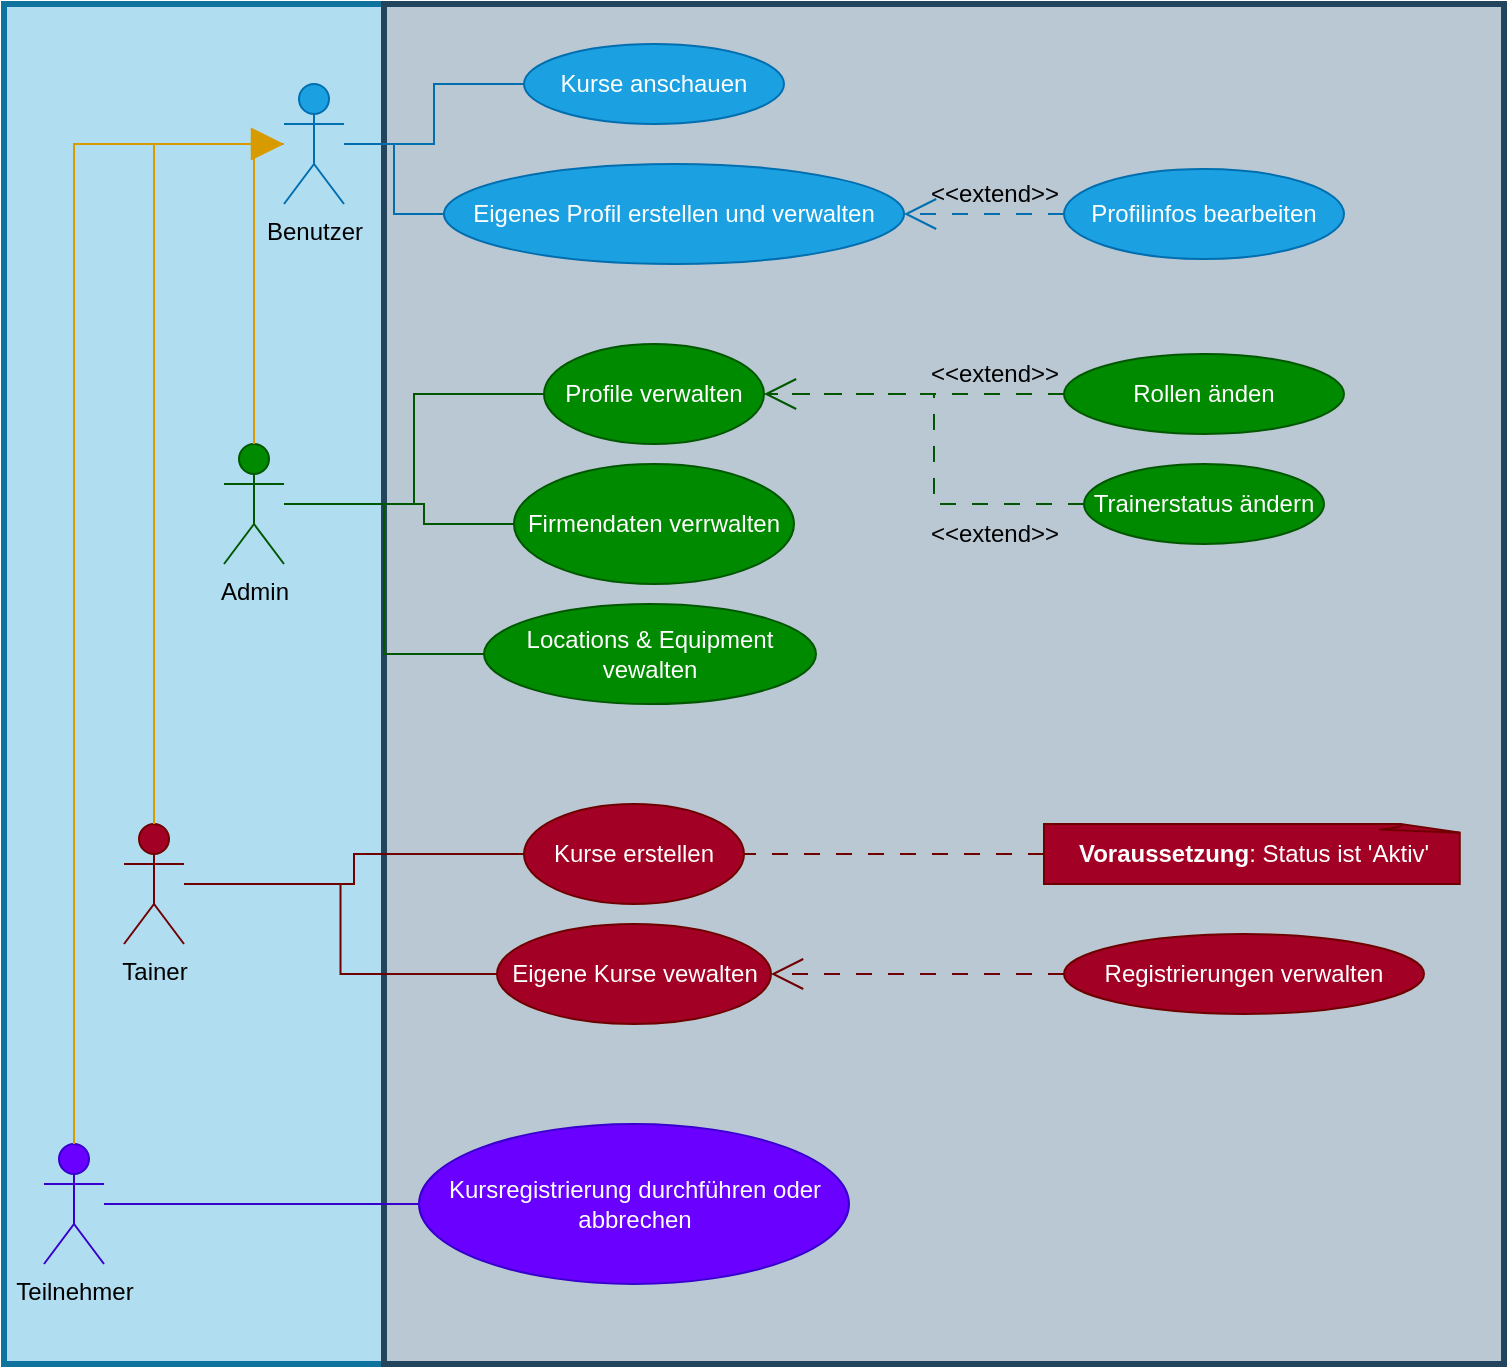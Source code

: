 <mxfile version="27.1.4" pages="5">
  <diagram id="2OB4xSOtDGcMZNXGpzO5" name="Anwendungsfälle">
    <mxGraphModel dx="1296" dy="706" grid="1" gridSize="10" guides="1" tooltips="1" connect="1" arrows="1" fold="1" page="1" pageScale="1" pageWidth="827" pageHeight="1169" math="0" shadow="0">
      <root>
        <mxCell id="0" />
        <mxCell id="1" parent="0" />
        <mxCell id="te8vT17yGwpjdRVILMmu-46" value="" style="rounded=0;whiteSpace=wrap;html=1;fillColor=#b1ddf0;strokeColor=#10739e;strokeWidth=3;" vertex="1" parent="1">
          <mxGeometry x="20" y="30" width="190" height="680" as="geometry" />
        </mxCell>
        <mxCell id="te8vT17yGwpjdRVILMmu-45" value="" style="rounded=0;whiteSpace=wrap;html=1;strokeWidth=3;fillColor=#bac8d3;strokeColor=#23445d;" vertex="1" parent="1">
          <mxGeometry x="210" y="30" width="560" height="680" as="geometry" />
        </mxCell>
        <mxCell id="te8vT17yGwpjdRVILMmu-23" style="edgeStyle=orthogonalEdgeStyle;rounded=0;orthogonalLoop=1;jettySize=auto;html=1;entryX=0;entryY=0.5;entryDx=0;entryDy=0;endArrow=none;startFill=0;fillColor=#1ba1e2;strokeColor=#006EAF;" edge="1" parent="1" source="te8vT17yGwpjdRVILMmu-3" target="te8vT17yGwpjdRVILMmu-9">
          <mxGeometry relative="1" as="geometry" />
        </mxCell>
        <mxCell id="te8vT17yGwpjdRVILMmu-24" style="edgeStyle=orthogonalEdgeStyle;rounded=0;orthogonalLoop=1;jettySize=auto;html=1;endArrow=none;startFill=0;fillColor=#1ba1e2;strokeColor=#006EAF;" edge="1" parent="1" source="te8vT17yGwpjdRVILMmu-3" target="te8vT17yGwpjdRVILMmu-11">
          <mxGeometry relative="1" as="geometry" />
        </mxCell>
        <mxCell id="te8vT17yGwpjdRVILMmu-3" value="&lt;font style=&quot;color: light-dark(rgb(0, 0, 0), rgb(255, 255, 255));&quot;&gt;Benutzer&lt;/font&gt;" style="shape=umlActor;verticalLabelPosition=bottom;verticalAlign=top;html=1;outlineConnect=0;fillColor=#1ba1e2;strokeColor=#006EAF;fontColor=#ffffff;" vertex="1" parent="1">
          <mxGeometry x="160" y="70" width="30" height="60" as="geometry" />
        </mxCell>
        <mxCell id="te8vT17yGwpjdRVILMmu-39" style="edgeStyle=orthogonalEdgeStyle;rounded=0;orthogonalLoop=1;jettySize=auto;html=1;endArrow=none;startFill=0;fillColor=#6a00ff;strokeColor=#3700CC;" edge="1" parent="1" source="te8vT17yGwpjdRVILMmu-4" target="te8vT17yGwpjdRVILMmu-22">
          <mxGeometry relative="1" as="geometry" />
        </mxCell>
        <mxCell id="te8vT17yGwpjdRVILMmu-4" value="&lt;font style=&quot;color: light-dark(rgb(0, 0, 0), rgb(255, 255, 255));&quot;&gt;Teilnehmer&lt;/font&gt;" style="shape=umlActor;verticalLabelPosition=bottom;verticalAlign=top;html=1;outlineConnect=0;fillColor=#6a00ff;fontColor=#ffffff;strokeColor=#3700CC;" vertex="1" parent="1">
          <mxGeometry x="40" y="600" width="30" height="60" as="geometry" />
        </mxCell>
        <mxCell id="te8vT17yGwpjdRVILMmu-28" style="edgeStyle=orthogonalEdgeStyle;rounded=0;orthogonalLoop=1;jettySize=auto;html=1;entryX=0;entryY=0.5;entryDx=0;entryDy=0;endArrow=none;startFill=0;fillColor=#008a00;strokeColor=#005700;" edge="1" parent="1" source="te8vT17yGwpjdRVILMmu-5" target="te8vT17yGwpjdRVILMmu-12">
          <mxGeometry relative="1" as="geometry" />
        </mxCell>
        <mxCell id="te8vT17yGwpjdRVILMmu-29" style="edgeStyle=orthogonalEdgeStyle;rounded=0;orthogonalLoop=1;jettySize=auto;html=1;endArrow=none;startFill=0;fillColor=#008a00;strokeColor=#005700;" edge="1" parent="1" source="te8vT17yGwpjdRVILMmu-5" target="te8vT17yGwpjdRVILMmu-16">
          <mxGeometry relative="1" as="geometry">
            <Array as="points">
              <mxPoint x="230" y="280" />
              <mxPoint x="230" y="290" />
            </Array>
          </mxGeometry>
        </mxCell>
        <mxCell id="te8vT17yGwpjdRVILMmu-30" style="edgeStyle=orthogonalEdgeStyle;rounded=0;orthogonalLoop=1;jettySize=auto;html=1;entryX=0;entryY=0.5;entryDx=0;entryDy=0;endArrow=none;startFill=0;fillColor=#008a00;strokeColor=#005700;" edge="1" parent="1" source="te8vT17yGwpjdRVILMmu-5" target="te8vT17yGwpjdRVILMmu-17">
          <mxGeometry relative="1" as="geometry" />
        </mxCell>
        <mxCell id="te8vT17yGwpjdRVILMmu-5" value="&lt;font style=&quot;color: light-dark(rgb(0, 0, 0), rgb(255, 255, 255));&quot;&gt;Admin&lt;/font&gt;" style="shape=umlActor;verticalLabelPosition=bottom;verticalAlign=top;html=1;outlineConnect=0;fillColor=#008a00;fontColor=#ffffff;strokeColor=#005700;" vertex="1" parent="1">
          <mxGeometry x="130" y="250" width="30" height="60" as="geometry" />
        </mxCell>
        <mxCell id="te8vT17yGwpjdRVILMmu-33" style="edgeStyle=orthogonalEdgeStyle;rounded=0;orthogonalLoop=1;jettySize=auto;html=1;entryX=0;entryY=0.5;entryDx=0;entryDy=0;endArrow=none;startFill=0;fillColor=#a20025;strokeColor=#6F0000;" edge="1" parent="1" source="te8vT17yGwpjdRVILMmu-6" target="te8vT17yGwpjdRVILMmu-18">
          <mxGeometry relative="1" as="geometry" />
        </mxCell>
        <mxCell id="te8vT17yGwpjdRVILMmu-34" style="edgeStyle=orthogonalEdgeStyle;rounded=0;orthogonalLoop=1;jettySize=auto;html=1;entryX=0;entryY=0.5;entryDx=0;entryDy=0;endArrow=none;startFill=0;fillColor=#a20025;strokeColor=#6F0000;" edge="1" parent="1" source="te8vT17yGwpjdRVILMmu-6" target="te8vT17yGwpjdRVILMmu-20">
          <mxGeometry relative="1" as="geometry" />
        </mxCell>
        <mxCell id="te8vT17yGwpjdRVILMmu-6" value="&lt;font style=&quot;color: light-dark(rgb(0, 0, 0), rgb(255, 255, 255));&quot;&gt;Tainer&lt;/font&gt;" style="shape=umlActor;verticalLabelPosition=bottom;verticalAlign=top;html=1;outlineConnect=0;fillColor=#a20025;fontColor=#ffffff;strokeColor=#6F0000;" vertex="1" parent="1">
          <mxGeometry x="80" y="440" width="30" height="60" as="geometry" />
        </mxCell>
        <mxCell id="te8vT17yGwpjdRVILMmu-9" value="Kurse anschauen" style="ellipse;whiteSpace=wrap;html=1;fillColor=#1ba1e2;fontColor=#ffffff;strokeColor=#006EAF;" vertex="1" parent="1">
          <mxGeometry x="280" y="50" width="130" height="40" as="geometry" />
        </mxCell>
        <mxCell id="te8vT17yGwpjdRVILMmu-25" style="edgeStyle=orthogonalEdgeStyle;rounded=0;orthogonalLoop=1;jettySize=auto;html=1;entryX=1;entryY=0.5;entryDx=0;entryDy=0;endArrow=open;startFill=0;dashed=1;dashPattern=8 8;endFill=0;endSize=14;fillColor=#1ba1e2;strokeColor=#006EAF;" edge="1" parent="1" source="te8vT17yGwpjdRVILMmu-10" target="te8vT17yGwpjdRVILMmu-11">
          <mxGeometry relative="1" as="geometry" />
        </mxCell>
        <mxCell id="te8vT17yGwpjdRVILMmu-10" value="Profilinfos bearbeiten" style="ellipse;whiteSpace=wrap;html=1;fillColor=#1ba1e2;fontColor=#ffffff;strokeColor=#006EAF;" vertex="1" parent="1">
          <mxGeometry x="550" y="112.5" width="140" height="45" as="geometry" />
        </mxCell>
        <mxCell id="te8vT17yGwpjdRVILMmu-11" value="Eigenes Profil erstellen und verwalten" style="ellipse;whiteSpace=wrap;html=1;fillColor=#1ba1e2;fontColor=#ffffff;strokeColor=#006EAF;" vertex="1" parent="1">
          <mxGeometry x="240" y="110" width="230" height="50" as="geometry" />
        </mxCell>
        <mxCell id="te8vT17yGwpjdRVILMmu-12" value="Profile verwalten" style="ellipse;whiteSpace=wrap;html=1;fillColor=#008a00;fontColor=#ffffff;strokeColor=#005700;" vertex="1" parent="1">
          <mxGeometry x="290" y="200" width="110" height="50" as="geometry" />
        </mxCell>
        <mxCell id="te8vT17yGwpjdRVILMmu-31" style="edgeStyle=orthogonalEdgeStyle;rounded=0;orthogonalLoop=1;jettySize=auto;html=1;endArrow=none;startFill=0;fillColor=#008a00;strokeColor=#005700;dashed=1;dashPattern=8 8;" edge="1" parent="1" source="te8vT17yGwpjdRVILMmu-13">
          <mxGeometry relative="1" as="geometry">
            <mxPoint x="410" y="225" as="targetPoint" />
          </mxGeometry>
        </mxCell>
        <mxCell id="te8vT17yGwpjdRVILMmu-13" value="Rollen änden" style="ellipse;whiteSpace=wrap;html=1;fillColor=#008a00;fontColor=#ffffff;strokeColor=#005700;" vertex="1" parent="1">
          <mxGeometry x="550" y="205" width="140" height="40" as="geometry" />
        </mxCell>
        <mxCell id="te8vT17yGwpjdRVILMmu-32" style="edgeStyle=orthogonalEdgeStyle;rounded=0;orthogonalLoop=1;jettySize=auto;html=1;entryX=1;entryY=0.5;entryDx=0;entryDy=0;endArrow=open;startFill=0;fillColor=#008a00;strokeColor=#005700;dashed=1;dashPattern=8 8;endFill=0;endSize=14;" edge="1" parent="1" source="te8vT17yGwpjdRVILMmu-15" target="te8vT17yGwpjdRVILMmu-12">
          <mxGeometry relative="1" as="geometry" />
        </mxCell>
        <mxCell id="te8vT17yGwpjdRVILMmu-15" value="Trainerstatus ändern" style="ellipse;whiteSpace=wrap;html=1;fillColor=#008a00;fontColor=#ffffff;strokeColor=#005700;" vertex="1" parent="1">
          <mxGeometry x="560" y="260" width="120" height="40" as="geometry" />
        </mxCell>
        <mxCell id="te8vT17yGwpjdRVILMmu-16" value="Firmendaten verrwalten" style="ellipse;whiteSpace=wrap;html=1;fillColor=#008a00;fontColor=#ffffff;strokeColor=#005700;" vertex="1" parent="1">
          <mxGeometry x="275" y="260" width="140" height="60" as="geometry" />
        </mxCell>
        <mxCell id="te8vT17yGwpjdRVILMmu-17" value="Locations &amp;amp; Equipment vewalten" style="ellipse;whiteSpace=wrap;html=1;fillColor=#008a00;fontColor=#ffffff;strokeColor=#005700;" vertex="1" parent="1">
          <mxGeometry x="260" y="330" width="166" height="50" as="geometry" />
        </mxCell>
        <mxCell id="te8vT17yGwpjdRVILMmu-18" value="Kurse erstellen" style="ellipse;whiteSpace=wrap;html=1;fillColor=#a20025;fontColor=#ffffff;strokeColor=#6F0000;" vertex="1" parent="1">
          <mxGeometry x="280" y="430" width="110" height="50" as="geometry" />
        </mxCell>
        <mxCell id="te8vT17yGwpjdRVILMmu-37" style="edgeStyle=orthogonalEdgeStyle;rounded=0;orthogonalLoop=1;jettySize=auto;html=1;entryX=1;entryY=0.5;entryDx=0;entryDy=0;endArrow=none;startFill=0;dashed=1;dashPattern=8 8;fillColor=#a20025;strokeColor=#6F0000;" edge="1" parent="1" source="te8vT17yGwpjdRVILMmu-19" target="te8vT17yGwpjdRVILMmu-18">
          <mxGeometry relative="1" as="geometry" />
        </mxCell>
        <mxCell id="te8vT17yGwpjdRVILMmu-19" value="&lt;b&gt;Voraussetzung&lt;/b&gt;: Status ist &#39;Aktiv&#39;" style="whiteSpace=wrap;html=1;shape=mxgraph.basic.document;fillColor=#a20025;fontColor=#ffffff;strokeColor=#6F0000;" vertex="1" parent="1">
          <mxGeometry x="540" y="440" width="210" height="30" as="geometry" />
        </mxCell>
        <mxCell id="te8vT17yGwpjdRVILMmu-20" value="Eigene Kurse vewalten" style="ellipse;whiteSpace=wrap;html=1;fillColor=#a20025;fontColor=#ffffff;strokeColor=#6F0000;" vertex="1" parent="1">
          <mxGeometry x="266.5" y="490" width="137" height="50" as="geometry" />
        </mxCell>
        <mxCell id="te8vT17yGwpjdRVILMmu-38" style="edgeStyle=orthogonalEdgeStyle;rounded=0;orthogonalLoop=1;jettySize=auto;html=1;entryX=1;entryY=0.5;entryDx=0;entryDy=0;endArrow=open;endFill=0;dashed=1;dashPattern=8 8;endSize=14;fillColor=#a20025;strokeColor=#6F0000;" edge="1" parent="1" source="te8vT17yGwpjdRVILMmu-21" target="te8vT17yGwpjdRVILMmu-20">
          <mxGeometry relative="1" as="geometry" />
        </mxCell>
        <mxCell id="te8vT17yGwpjdRVILMmu-21" value="Registrierungen verwalten" style="ellipse;whiteSpace=wrap;html=1;fillColor=#a20025;fontColor=#ffffff;strokeColor=#6F0000;" vertex="1" parent="1">
          <mxGeometry x="550" y="495" width="180" height="40" as="geometry" />
        </mxCell>
        <mxCell id="te8vT17yGwpjdRVILMmu-22" value="Kursregistrierung durchführen oder abbrechen" style="ellipse;whiteSpace=wrap;html=1;fillColor=#6a00ff;fontColor=#ffffff;strokeColor=#3700CC;" vertex="1" parent="1">
          <mxGeometry x="227.5" y="590" width="215" height="80" as="geometry" />
        </mxCell>
        <mxCell id="te8vT17yGwpjdRVILMmu-27" value="&amp;lt;&amp;lt;extend&amp;gt;&amp;gt;" style="text;html=1;align=center;verticalAlign=middle;resizable=0;points=[];autosize=1;strokeColor=none;fillColor=none;" vertex="1" parent="1">
          <mxGeometry x="470" y="110" width="90" height="30" as="geometry" />
        </mxCell>
        <mxCell id="te8vT17yGwpjdRVILMmu-35" value="&amp;lt;&amp;lt;extend&amp;gt;&amp;gt;" style="text;html=1;align=center;verticalAlign=middle;resizable=0;points=[];autosize=1;strokeColor=none;fillColor=none;" vertex="1" parent="1">
          <mxGeometry x="470" y="200" width="90" height="30" as="geometry" />
        </mxCell>
        <mxCell id="te8vT17yGwpjdRVILMmu-36" value="&amp;lt;&amp;lt;extend&amp;gt;&amp;gt;" style="text;html=1;align=center;verticalAlign=middle;resizable=0;points=[];autosize=1;strokeColor=none;fillColor=none;" vertex="1" parent="1">
          <mxGeometry x="470" y="280" width="90" height="30" as="geometry" />
        </mxCell>
        <mxCell id="te8vT17yGwpjdRVILMmu-42" style="edgeStyle=orthogonalEdgeStyle;rounded=0;orthogonalLoop=1;jettySize=auto;html=1;entryX=0.5;entryY=0;entryDx=0;entryDy=0;entryPerimeter=0;endArrow=none;startFill=1;startArrow=block;endSize=6;startSize=14;fillColor=#ffe6cc;strokeColor=#d79b00;" edge="1" parent="1" source="te8vT17yGwpjdRVILMmu-3" target="te8vT17yGwpjdRVILMmu-4">
          <mxGeometry relative="1" as="geometry" />
        </mxCell>
        <mxCell id="te8vT17yGwpjdRVILMmu-43" style="edgeStyle=orthogonalEdgeStyle;rounded=0;orthogonalLoop=1;jettySize=auto;html=1;entryX=0.5;entryY=0;entryDx=0;entryDy=0;entryPerimeter=0;endArrow=none;startFill=0;fillColor=#ffe6cc;strokeColor=#d79b00;" edge="1" parent="1" source="te8vT17yGwpjdRVILMmu-3" target="te8vT17yGwpjdRVILMmu-6">
          <mxGeometry relative="1" as="geometry" />
        </mxCell>
        <mxCell id="te8vT17yGwpjdRVILMmu-44" style="edgeStyle=orthogonalEdgeStyle;rounded=0;orthogonalLoop=1;jettySize=auto;html=1;entryX=0.5;entryY=0;entryDx=0;entryDy=0;entryPerimeter=0;endArrow=none;startFill=0;fillColor=#ffe6cc;strokeColor=#d79b00;" edge="1" parent="1" source="te8vT17yGwpjdRVILMmu-3" target="te8vT17yGwpjdRVILMmu-5">
          <mxGeometry relative="1" as="geometry">
            <Array as="points">
              <mxPoint x="145" y="100" />
            </Array>
          </mxGeometry>
        </mxCell>
      </root>
    </mxGraphModel>
  </diagram>
  <diagram id="jMpn9PlBQztAXx965oXg" name="Prozesse">
    <mxGraphModel dx="1188" dy="648" grid="1" gridSize="10" guides="1" tooltips="1" connect="1" arrows="1" fold="1" page="1" pageScale="1" pageWidth="827" pageHeight="1169" math="0" shadow="0">
      <root>
        <mxCell id="0" />
        <mxCell id="1" parent="0" />
        <mxCell id="NJW-KbKQsQ6cPksnJnQO-69" value="" style="rounded=0;whiteSpace=wrap;html=1;fillColor=#bac8d3;strokeColor=#23445d;" vertex="1" parent="1">
          <mxGeometry y="508" width="830" height="622" as="geometry" />
        </mxCell>
        <mxCell id="jm-dK3n9ffw3jFbuA79r-28" value="" style="rounded=0;whiteSpace=wrap;html=1;fillColor=#bac8d3;strokeColor=#23445d;" vertex="1" parent="1">
          <mxGeometry width="780" height="490" as="geometry" />
        </mxCell>
        <mxCell id="McDVEOp9xNYQvgrbs5U6-6" value="" style="edgeStyle=orthogonalEdgeStyle;rounded=0;orthogonalLoop=1;jettySize=auto;html=1;fillColor=#008a00;strokeColor=#005700;" edge="1" parent="1" source="McDVEOp9xNYQvgrbs5U6-1" target="McDVEOp9xNYQvgrbs5U6-2">
          <mxGeometry relative="1" as="geometry">
            <Array as="points">
              <mxPoint x="70" y="70" />
              <mxPoint x="70" y="70" />
            </Array>
          </mxGeometry>
        </mxCell>
        <mxCell id="McDVEOp9xNYQvgrbs5U6-1" value="&lt;font style=&quot;color: light-dark(rgb(0, 0, 0), rgb(255, 255, 255));&quot;&gt;Admin&lt;/font&gt;" style="shape=umlActor;verticalLabelPosition=bottom;verticalAlign=top;html=1;outlineConnect=0;fillColor=#008a00;fontColor=#ffffff;strokeColor=#005700;" vertex="1" parent="1">
          <mxGeometry x="20" y="40" width="30" height="60" as="geometry" />
        </mxCell>
        <mxCell id="McDVEOp9xNYQvgrbs5U6-7" value="" style="edgeStyle=orthogonalEdgeStyle;rounded=0;orthogonalLoop=1;jettySize=auto;html=1;fillColor=#008a00;strokeColor=#005700;" edge="1" parent="1" source="McDVEOp9xNYQvgrbs5U6-2" target="McDVEOp9xNYQvgrbs5U6-3">
          <mxGeometry relative="1" as="geometry" />
        </mxCell>
        <mxCell id="McDVEOp9xNYQvgrbs5U6-2" value="Anmeldung in Keycloak" style="rounded=0;whiteSpace=wrap;html=1;fillColor=#eeeeee;strokeColor=#36393d;" vertex="1" parent="1">
          <mxGeometry x="120" y="50" width="90" height="40" as="geometry" />
        </mxCell>
        <mxCell id="McDVEOp9xNYQvgrbs5U6-8" value="" style="edgeStyle=orthogonalEdgeStyle;rounded=0;orthogonalLoop=1;jettySize=auto;html=1;fillColor=#008a00;strokeColor=#005700;" edge="1" parent="1" source="McDVEOp9xNYQvgrbs5U6-3" target="McDVEOp9xNYQvgrbs5U6-5">
          <mxGeometry relative="1" as="geometry" />
        </mxCell>
        <mxCell id="McDVEOp9xNYQvgrbs5U6-3" value="Konfiguation der Clients" style="rounded=0;whiteSpace=wrap;html=1;fillColor=#eeeeee;strokeColor=#36393d;" vertex="1" parent="1">
          <mxGeometry x="240" y="50" width="90" height="40" as="geometry" />
        </mxCell>
        <mxCell id="McDVEOp9xNYQvgrbs5U6-11" value="" style="edgeStyle=orthogonalEdgeStyle;rounded=0;orthogonalLoop=1;jettySize=auto;html=1;fillColor=#008a00;strokeColor=#005700;" edge="1" parent="1" source="McDVEOp9xNYQvgrbs5U6-4" target="McDVEOp9xNYQvgrbs5U6-10">
          <mxGeometry relative="1" as="geometry" />
        </mxCell>
        <mxCell id="McDVEOp9xNYQvgrbs5U6-4" value="Enichtung der Identity Povider" style="rounded=0;whiteSpace=wrap;html=1;fillColor=#eeeeee;strokeColor=#36393d;" vertex="1" parent="1">
          <mxGeometry x="480" y="50" width="90" height="40" as="geometry" />
        </mxCell>
        <mxCell id="McDVEOp9xNYQvgrbs5U6-9" value="" style="edgeStyle=orthogonalEdgeStyle;rounded=0;orthogonalLoop=1;jettySize=auto;html=1;fillColor=#008a00;strokeColor=#005700;" edge="1" parent="1" source="McDVEOp9xNYQvgrbs5U6-5" target="McDVEOp9xNYQvgrbs5U6-4">
          <mxGeometry relative="1" as="geometry" />
        </mxCell>
        <mxCell id="McDVEOp9xNYQvgrbs5U6-5" value="Erstellung der Rollen" style="rounded=0;whiteSpace=wrap;html=1;fillColor=#eeeeee;strokeColor=#36393d;" vertex="1" parent="1">
          <mxGeometry x="360" y="50" width="90" height="40" as="geometry" />
        </mxCell>
        <mxCell id="McDVEOp9xNYQvgrbs5U6-14" style="edgeStyle=orthogonalEdgeStyle;rounded=0;orthogonalLoop=1;jettySize=auto;html=1;fillColor=#008a00;strokeColor=#005700;" edge="1" parent="1" source="McDVEOp9xNYQvgrbs5U6-10" target="McDVEOp9xNYQvgrbs5U6-12">
          <mxGeometry relative="1" as="geometry">
            <Array as="points">
              <mxPoint x="655" y="110" />
              <mxPoint x="200" y="110" />
            </Array>
          </mxGeometry>
        </mxCell>
        <mxCell id="McDVEOp9xNYQvgrbs5U6-10" value="Registrerung und Anmedung in Skillhub als Admin" style="rounded=0;whiteSpace=wrap;html=1;fillColor=#eeeeee;strokeColor=#36393d;" vertex="1" parent="1">
          <mxGeometry x="600" y="40" width="110" height="60" as="geometry" />
        </mxCell>
        <mxCell id="McDVEOp9xNYQvgrbs5U6-16" value="" style="edgeStyle=orthogonalEdgeStyle;rounded=0;orthogonalLoop=1;jettySize=auto;html=1;fillColor=#008a00;strokeColor=#005700;" edge="1" parent="1" source="McDVEOp9xNYQvgrbs5U6-12" target="McDVEOp9xNYQvgrbs5U6-15">
          <mxGeometry relative="1" as="geometry" />
        </mxCell>
        <mxCell id="jm-dK3n9ffw3jFbuA79r-3" value="" style="edgeStyle=orthogonalEdgeStyle;rounded=0;orthogonalLoop=1;jettySize=auto;html=1;fillColor=#008a00;strokeColor=#005700;" edge="1" parent="1" source="McDVEOp9xNYQvgrbs5U6-12" target="jm-dK3n9ffw3jFbuA79r-2">
          <mxGeometry relative="1" as="geometry" />
        </mxCell>
        <mxCell id="McDVEOp9xNYQvgrbs5U6-12" value="Eintragen der Unternehmensinformationen&lt;div&gt;und Geschäftszeiten&lt;/div&gt;" style="rounded=0;whiteSpace=wrap;html=1;fillColor=#eeeeee;strokeColor=#36393d;" vertex="1" parent="1">
          <mxGeometry x="120" y="130" width="160" height="50" as="geometry" />
        </mxCell>
        <mxCell id="McDVEOp9xNYQvgrbs5U6-18" style="edgeStyle=orthogonalEdgeStyle;rounded=0;orthogonalLoop=1;jettySize=auto;html=1;entryX=0;entryY=0.5;entryDx=0;entryDy=0;fillColor=#008a00;strokeColor=#005700;" edge="1" parent="1" source="McDVEOp9xNYQvgrbs5U6-15" target="McDVEOp9xNYQvgrbs5U6-17">
          <mxGeometry relative="1" as="geometry" />
        </mxCell>
        <mxCell id="jm-dK3n9ffw3jFbuA79r-9" value="" style="edgeStyle=orthogonalEdgeStyle;rounded=0;orthogonalLoop=1;jettySize=auto;html=1;fillColor=#008a00;strokeColor=#005700;" edge="1" parent="1" source="McDVEOp9xNYQvgrbs5U6-15" target="jm-dK3n9ffw3jFbuA79r-8">
          <mxGeometry relative="1" as="geometry" />
        </mxCell>
        <mxCell id="McDVEOp9xNYQvgrbs5U6-15" value="Erfassung von Locations und Equipment" style="rounded=0;whiteSpace=wrap;html=1;fillColor=#eeeeee;strokeColor=#36393d;" vertex="1" parent="1">
          <mxGeometry x="318" y="127.5" width="96" height="55" as="geometry" />
        </mxCell>
        <mxCell id="jm-dK3n9ffw3jFbuA79r-23" value="" style="edgeStyle=orthogonalEdgeStyle;rounded=0;orthogonalLoop=1;jettySize=auto;html=1;fillColor=#008a00;strokeColor=#005700;" edge="1" parent="1" source="McDVEOp9xNYQvgrbs5U6-17" target="jm-dK3n9ffw3jFbuA79r-22">
          <mxGeometry relative="1" as="geometry" />
        </mxCell>
        <mxCell id="McDVEOp9xNYQvgrbs5U6-17" value="Aktivieren von Locations für Kurserstellung" style="rounded=0;whiteSpace=wrap;html=1;fillColor=#eeeeee;strokeColor=#36393d;" vertex="1" parent="1">
          <mxGeometry x="460" y="125" width="110" height="60" as="geometry" />
        </mxCell>
        <mxCell id="jm-dK3n9ffw3jFbuA79r-5" value="" style="edgeStyle=orthogonalEdgeStyle;rounded=0;orthogonalLoop=1;jettySize=auto;html=1;fillColor=#008a00;strokeColor=#005700;" edge="1" parent="1" source="jm-dK3n9ffw3jFbuA79r-2" target="jm-dK3n9ffw3jFbuA79r-4">
          <mxGeometry relative="1" as="geometry" />
        </mxCell>
        <mxCell id="jm-dK3n9ffw3jFbuA79r-2" value="Infos vorhanden ?" style="rhombus;whiteSpace=wrap;html=1;fillColor=#eeeeee;strokeColor=#36393d;" vertex="1" parent="1">
          <mxGeometry x="130" y="220" width="140" height="60" as="geometry" />
        </mxCell>
        <mxCell id="jm-dK3n9ffw3jFbuA79r-6" style="edgeStyle=orthogonalEdgeStyle;rounded=0;orthogonalLoop=1;jettySize=auto;html=1;entryX=0;entryY=0.5;entryDx=0;entryDy=0;fillColor=#008a00;strokeColor=#005700;" edge="1" parent="1" source="jm-dK3n9ffw3jFbuA79r-4" target="McDVEOp9xNYQvgrbs5U6-12">
          <mxGeometry relative="1" as="geometry">
            <Array as="points">
              <mxPoint x="100" y="335" />
              <mxPoint x="100" y="155" />
            </Array>
          </mxGeometry>
        </mxCell>
        <mxCell id="jm-dK3n9ffw3jFbuA79r-4" value="Zeige SnackBar Benachrichtigung mit Hinweisen" style="rounded=0;whiteSpace=wrap;html=1;fillColor=#eeeeee;strokeColor=#36393d;" vertex="1" parent="1">
          <mxGeometry x="120" y="310" width="160" height="50" as="geometry" />
        </mxCell>
        <mxCell id="jm-dK3n9ffw3jFbuA79r-7" value="&lt;b&gt;Administrierung&lt;/b&gt;" style="text;html=1;align=center;verticalAlign=middle;whiteSpace=wrap;rounded=0;fillColor=#008a00;fontColor=#ffffff;strokeColor=#005700;" vertex="1" parent="1">
          <mxGeometry x="50" y="10" width="110" height="30" as="geometry" />
        </mxCell>
        <mxCell id="jm-dK3n9ffw3jFbuA79r-12" value="" style="edgeStyle=orthogonalEdgeStyle;rounded=0;orthogonalLoop=1;jettySize=auto;html=1;fillColor=#008a00;strokeColor=#005700;" edge="1" parent="1" source="jm-dK3n9ffw3jFbuA79r-8" target="jm-dK3n9ffw3jFbuA79r-10">
          <mxGeometry relative="1" as="geometry" />
        </mxCell>
        <mxCell id="jm-dK3n9ffw3jFbuA79r-8" value="Name und Kapazität erfassen" style="rounded=0;whiteSpace=wrap;html=1;fillColor=#eeeeee;strokeColor=#36393d;" vertex="1" parent="1">
          <mxGeometry x="304" y="225" width="124" height="50" as="geometry" />
        </mxCell>
        <mxCell id="jm-dK3n9ffw3jFbuA79r-14" value="" style="edgeStyle=orthogonalEdgeStyle;rounded=0;orthogonalLoop=1;jettySize=auto;html=1;fillColor=#008a00;strokeColor=#005700;" edge="1" parent="1" source="jm-dK3n9ffw3jFbuA79r-10" target="jm-dK3n9ffw3jFbuA79r-13">
          <mxGeometry relative="1" as="geometry" />
        </mxCell>
        <mxCell id="jm-dK3n9ffw3jFbuA79r-19" style="edgeStyle=orthogonalEdgeStyle;rounded=0;orthogonalLoop=1;jettySize=auto;html=1;entryX=0.5;entryY=1;entryDx=0;entryDy=0;fillColor=#008a00;strokeColor=#005700;" edge="1" parent="1" source="jm-dK3n9ffw3jFbuA79r-10" target="McDVEOp9xNYQvgrbs5U6-17">
          <mxGeometry relative="1" as="geometry" />
        </mxCell>
        <mxCell id="jm-dK3n9ffw3jFbuA79r-10" value="Equipment erfassen?" style="rhombus;whiteSpace=wrap;html=1;fillColor=#eeeeee;strokeColor=#36393d;" vertex="1" parent="1">
          <mxGeometry x="296" y="305" width="140" height="65" as="geometry" />
        </mxCell>
        <mxCell id="jm-dK3n9ffw3jFbuA79r-11" value="false" style="text;html=1;align=center;verticalAlign=middle;resizable=0;points=[];autosize=1;strokeColor=none;fillColor=none;" vertex="1" parent="1">
          <mxGeometry x="160" y="275" width="50" height="30" as="geometry" />
        </mxCell>
        <mxCell id="jm-dK3n9ffw3jFbuA79r-15" style="edgeStyle=orthogonalEdgeStyle;rounded=0;orthogonalLoop=1;jettySize=auto;html=1;entryX=0;entryY=0.5;entryDx=0;entryDy=0;fillColor=#008a00;strokeColor=#005700;" edge="1" parent="1" source="jm-dK3n9ffw3jFbuA79r-13" target="jm-dK3n9ffw3jFbuA79r-10">
          <mxGeometry relative="1" as="geometry">
            <Array as="points">
              <mxPoint x="290" y="440" />
              <mxPoint x="290" y="338" />
            </Array>
          </mxGeometry>
        </mxCell>
        <mxCell id="jm-dK3n9ffw3jFbuA79r-13" value="Equipment Dialog ausfüllen" style="whiteSpace=wrap;html=1;fillColor=#eeeeee;strokeColor=#36393d;" vertex="1" parent="1">
          <mxGeometry x="309" y="410" width="114" height="40" as="geometry" />
        </mxCell>
        <mxCell id="jm-dK3n9ffw3jFbuA79r-18" value="true" style="text;html=1;align=center;verticalAlign=middle;resizable=0;points=[];autosize=1;strokeColor=none;fillColor=none;" vertex="1" parent="1">
          <mxGeometry x="360" y="368" width="40" height="30" as="geometry" />
        </mxCell>
        <mxCell id="jm-dK3n9ffw3jFbuA79r-20" value="false" style="text;html=1;align=center;verticalAlign=middle;resizable=0;points=[];autosize=1;strokeColor=none;fillColor=none;" vertex="1" parent="1">
          <mxGeometry x="425" y="308" width="50" height="30" as="geometry" />
        </mxCell>
        <mxCell id="jm-dK3n9ffw3jFbuA79r-25" value="" style="edgeStyle=orthogonalEdgeStyle;rounded=0;orthogonalLoop=1;jettySize=auto;html=1;fillColor=#008a00;strokeColor=#005700;" edge="1" parent="1" source="jm-dK3n9ffw3jFbuA79r-22" target="jm-dK3n9ffw3jFbuA79r-24">
          <mxGeometry relative="1" as="geometry" />
        </mxCell>
        <mxCell id="jm-dK3n9ffw3jFbuA79r-22" value="Adminstrierung der User" style="whiteSpace=wrap;html=1;fillColor=#eeeeee;strokeColor=#36393d;rounded=0;" vertex="1" parent="1">
          <mxGeometry x="620" y="127.5" width="115" height="55" as="geometry" />
        </mxCell>
        <mxCell id="jm-dK3n9ffw3jFbuA79r-27" value="" style="edgeStyle=orthogonalEdgeStyle;rounded=0;orthogonalLoop=1;jettySize=auto;html=1;fillColor=#008a00;strokeColor=#005700;" edge="1" parent="1" source="jm-dK3n9ffw3jFbuA79r-24" target="jm-dK3n9ffw3jFbuA79r-26">
          <mxGeometry relative="1" as="geometry" />
        </mxCell>
        <mxCell id="jm-dK3n9ffw3jFbuA79r-24" value="Rollenvergabe in Keycloak" style="whiteSpace=wrap;html=1;fillColor=#eeeeee;strokeColor=#36393d;rounded=0;" vertex="1" parent="1">
          <mxGeometry x="617.5" y="220" width="120" height="60" as="geometry" />
        </mxCell>
        <mxCell id="jm-dK3n9ffw3jFbuA79r-26" value="Setze Status für Trainer in Skillhub" style="whiteSpace=wrap;html=1;fillColor=#eeeeee;strokeColor=#36393d;rounded=0;" vertex="1" parent="1">
          <mxGeometry x="617.5" y="310" width="120" height="60" as="geometry" />
        </mxCell>
        <mxCell id="NJW-KbKQsQ6cPksnJnQO-5" value="" style="edgeStyle=orthogonalEdgeStyle;rounded=0;orthogonalLoop=1;jettySize=auto;html=1;fillColor=#a20025;strokeColor=#6F0000;" edge="1" parent="1" source="NJW-KbKQsQ6cPksnJnQO-1" target="NJW-KbKQsQ6cPksnJnQO-3">
          <mxGeometry relative="1" as="geometry" />
        </mxCell>
        <mxCell id="NJW-KbKQsQ6cPksnJnQO-1" value="&lt;font style=&quot;color: light-dark(rgb(0, 0, 0), rgb(255, 255, 255));&quot;&gt;Tainer&lt;/font&gt;" style="shape=umlActor;verticalLabelPosition=bottom;verticalAlign=top;html=1;outlineConnect=0;fillColor=#a20025;fontColor=#ffffff;strokeColor=#6F0000;" vertex="1" parent="1">
          <mxGeometry x="10" y="560" width="30" height="60" as="geometry" />
        </mxCell>
        <mxCell id="NJW-KbKQsQ6cPksnJnQO-2" value="&lt;b&gt;Kursverwaltung&lt;/b&gt;" style="text;html=1;align=center;verticalAlign=middle;whiteSpace=wrap;rounded=0;fillColor=#a20025;strokeColor=#6F0000;fontColor=#ffffff;" vertex="1" parent="1">
          <mxGeometry x="40" y="520" width="110" height="30" as="geometry" />
        </mxCell>
        <mxCell id="NJW-KbKQsQ6cPksnJnQO-9" value="" style="edgeStyle=orthogonalEdgeStyle;rounded=0;orthogonalLoop=1;jettySize=auto;html=1;fillColor=#a20025;strokeColor=#6F0000;" edge="1" parent="1" source="NJW-KbKQsQ6cPksnJnQO-3" target="NJW-KbKQsQ6cPksnJnQO-8">
          <mxGeometry relative="1" as="geometry" />
        </mxCell>
        <mxCell id="NJW-KbKQsQ6cPksnJnQO-3" value="Anmeldung in Skillhub" style="rounded=0;whiteSpace=wrap;html=1;fillColor=#eeeeee;strokeColor=#36393d;" vertex="1" parent="1">
          <mxGeometry x="90" y="570" width="90" height="40" as="geometry" />
        </mxCell>
        <mxCell id="NJW-KbKQsQ6cPksnJnQO-11" value="" style="edgeStyle=orthogonalEdgeStyle;rounded=0;orthogonalLoop=1;jettySize=auto;html=1;fillColor=#a20025;strokeColor=#6F0000;" edge="1" parent="1" source="NJW-KbKQsQ6cPksnJnQO-8" target="NJW-KbKQsQ6cPksnJnQO-10">
          <mxGeometry relative="1" as="geometry" />
        </mxCell>
        <mxCell id="NJW-KbKQsQ6cPksnJnQO-14" value="false" style="edgeLabel;html=1;align=center;verticalAlign=middle;resizable=0;points=[];" vertex="1" connectable="0" parent="NJW-KbKQsQ6cPksnJnQO-11">
          <mxGeometry x="-0.535" y="4" relative="1" as="geometry">
            <mxPoint x="1" y="2" as="offset" />
          </mxGeometry>
        </mxCell>
        <mxCell id="NJW-KbKQsQ6cPksnJnQO-13" value="" style="edgeStyle=orthogonalEdgeStyle;rounded=0;orthogonalLoop=1;jettySize=auto;html=1;fillColor=#a20025;strokeColor=#6F0000;" edge="1" parent="1" source="NJW-KbKQsQ6cPksnJnQO-8" target="NJW-KbKQsQ6cPksnJnQO-12">
          <mxGeometry relative="1" as="geometry" />
        </mxCell>
        <mxCell id="NJW-KbKQsQ6cPksnJnQO-15" value="true" style="edgeLabel;html=1;align=center;verticalAlign=middle;resizable=0;points=[];" vertex="1" connectable="0" parent="NJW-KbKQsQ6cPksnJnQO-13">
          <mxGeometry x="-0.726" y="3" relative="1" as="geometry">
            <mxPoint y="-2" as="offset" />
          </mxGeometry>
        </mxCell>
        <mxCell id="NJW-KbKQsQ6cPksnJnQO-8" value="Status = Aktiv" style="rhombus;whiteSpace=wrap;html=1;fillColor=#eeeeee;strokeColor=#36393d;rounded=0;" vertex="1" parent="1">
          <mxGeometry x="220" y="560" width="105" height="60" as="geometry" />
        </mxCell>
        <mxCell id="NJW-KbKQsQ6cPksnJnQO-10" value="Zeige SnackBar Benachrichtigung" style="whiteSpace=wrap;html=1;fillColor=#eeeeee;strokeColor=#36393d;rounded=0;" vertex="1" parent="1">
          <mxGeometry x="213.75" y="650" width="117.5" height="40" as="geometry" />
        </mxCell>
        <mxCell id="NJW-KbKQsQ6cPksnJnQO-17" value="" style="edgeStyle=orthogonalEdgeStyle;rounded=0;orthogonalLoop=1;jettySize=auto;html=1;fillColor=#a20025;strokeColor=#6F0000;" edge="1" parent="1" source="NJW-KbKQsQ6cPksnJnQO-12" target="NJW-KbKQsQ6cPksnJnQO-16">
          <mxGeometry relative="1" as="geometry" />
        </mxCell>
        <mxCell id="NJW-KbKQsQ6cPksnJnQO-12" value="Öffne Kurs-Editor" style="whiteSpace=wrap;html=1;fillColor=#eeeeee;strokeColor=#36393d;rounded=0;" vertex="1" parent="1">
          <mxGeometry x="360" y="570" width="100" height="40" as="geometry" />
        </mxCell>
        <mxCell id="NJW-KbKQsQ6cPksnJnQO-19" value="" style="edgeStyle=orthogonalEdgeStyle;rounded=0;orthogonalLoop=1;jettySize=auto;html=1;" edge="1" parent="1" source="NJW-KbKQsQ6cPksnJnQO-16" target="NJW-KbKQsQ6cPksnJnQO-18">
          <mxGeometry relative="1" as="geometry" />
        </mxCell>
        <mxCell id="NJW-KbKQsQ6cPksnJnQO-16" value="Trage Titel, Beschreibung, gewünschte Kapazität, Zeitraum und Dauer ein" style="whiteSpace=wrap;html=1;fillColor=#eeeeee;strokeColor=#36393d;rounded=0;" vertex="1" parent="1">
          <mxGeometry x="500" y="560" width="150" height="60" as="geometry" />
        </mxCell>
        <mxCell id="NJW-KbKQsQ6cPksnJnQO-21" value="" style="edgeStyle=orthogonalEdgeStyle;rounded=0;orthogonalLoop=1;jettySize=auto;html=1;fillColor=#a20025;strokeColor=#6F0000;" edge="1" parent="1" source="NJW-KbKQsQ6cPksnJnQO-18" target="NJW-KbKQsQ6cPksnJnQO-20">
          <mxGeometry relative="1" as="geometry" />
        </mxCell>
        <mxCell id="NJW-KbKQsQ6cPksnJnQO-68" value="" style="edgeStyle=orthogonalEdgeStyle;rounded=0;orthogonalLoop=1;jettySize=auto;html=1;fillColor=#a20025;strokeColor=#6F0000;" edge="1" parent="1" source="NJW-KbKQsQ6cPksnJnQO-18" target="NJW-KbKQsQ6cPksnJnQO-16">
          <mxGeometry relative="1" as="geometry" />
        </mxCell>
        <mxCell id="NJW-KbKQsQ6cPksnJnQO-18" value="Filter Locations" style="whiteSpace=wrap;html=1;fillColor=#eeeeee;strokeColor=#36393d;rounded=0;" vertex="1" parent="1">
          <mxGeometry x="690" y="565" width="100" height="50" as="geometry" />
        </mxCell>
        <mxCell id="NJW-KbKQsQ6cPksnJnQO-23" value="" style="edgeStyle=orthogonalEdgeStyle;rounded=0;orthogonalLoop=1;jettySize=auto;html=1;fillColor=#a20025;strokeColor=#6F0000;" edge="1" parent="1" source="NJW-KbKQsQ6cPksnJnQO-20" target="NJW-KbKQsQ6cPksnJnQO-22">
          <mxGeometry relative="1" as="geometry" />
        </mxCell>
        <mxCell id="NJW-KbKQsQ6cPksnJnQO-20" value="Level 1 Filter:&lt;div&gt;Hole nur aktive Locations mit ausreichender Kapazität&amp;nbsp;&lt;/div&gt;" style="whiteSpace=wrap;html=1;fillColor=#eeeeee;strokeColor=#36393d;rounded=0;" vertex="1" parent="1">
          <mxGeometry x="680" y="650" width="120" height="80" as="geometry" />
        </mxCell>
        <mxCell id="NJW-KbKQsQ6cPksnJnQO-25" value="" style="edgeStyle=orthogonalEdgeStyle;rounded=0;orthogonalLoop=1;jettySize=auto;html=1;fillColor=#a20025;strokeColor=#6F0000;" edge="1" parent="1" source="NJW-KbKQsQ6cPksnJnQO-22" target="NJW-KbKQsQ6cPksnJnQO-24">
          <mxGeometry relative="1" as="geometry" />
        </mxCell>
        <mxCell id="NJW-KbKQsQ6cPksnJnQO-22" value="Level 2 Filter:&lt;div&gt;Erstelle verfügbare Zeitslots entsprechend der Geschäftszeiten pro Tag&lt;/div&gt;" style="whiteSpace=wrap;html=1;fillColor=#eeeeee;strokeColor=#36393d;rounded=0;" vertex="1" parent="1">
          <mxGeometry x="500" y="690" width="140" height="70" as="geometry" />
        </mxCell>
        <mxCell id="NJW-KbKQsQ6cPksnJnQO-27" value="" style="edgeStyle=orthogonalEdgeStyle;rounded=0;orthogonalLoop=1;jettySize=auto;html=1;fillColor=#a20025;strokeColor=#6F0000;" edge="1" parent="1" source="NJW-KbKQsQ6cPksnJnQO-24" target="NJW-KbKQsQ6cPksnJnQO-26">
          <mxGeometry relative="1" as="geometry" />
        </mxCell>
        <mxCell id="NJW-KbKQsQ6cPksnJnQO-24" value="Level 3 Filter:&lt;div&gt;Überprüfe ob es verfügbare Zeitslots für eine Location gibt&lt;/div&gt;" style="whiteSpace=wrap;html=1;fillColor=#eeeeee;strokeColor=#36393d;rounded=0;" vertex="1" parent="1">
          <mxGeometry x="308" y="730" width="120" height="60" as="geometry" />
        </mxCell>
        <mxCell id="NJW-KbKQsQ6cPksnJnQO-26" value="Gibt es Kurse, die an dem Tag&amp;nbsp;&lt;div&gt;und&amp;nbsp;&lt;span style=&quot;background-color: transparent; color: light-dark(rgb(0, 0, 0), rgb(255, 255, 255));&quot;&gt;in der Location während des&amp;nbsp;&lt;/span&gt;&lt;div&gt;Zeitraums stattfinden?&lt;/div&gt;&lt;/div&gt;" style="rhombus;whiteSpace=wrap;html=1;fillColor=#eeeeee;strokeColor=#36393d;rounded=0;" vertex="1" parent="1">
          <mxGeometry x="40" y="705" width="230" height="110" as="geometry" />
        </mxCell>
        <mxCell id="NJW-KbKQsQ6cPksnJnQO-33" value="" style="edgeStyle=orthogonalEdgeStyle;rounded=0;orthogonalLoop=1;jettySize=auto;html=1;fillColor=#a20025;strokeColor=#6F0000;" edge="1" parent="1" source="NJW-KbKQsQ6cPksnJnQO-28" target="NJW-KbKQsQ6cPksnJnQO-32">
          <mxGeometry relative="1" as="geometry" />
        </mxCell>
        <mxCell id="NJW-KbKQsQ6cPksnJnQO-28" value="Entferne die betroffenen Zeitslots" style="whiteSpace=wrap;html=1;fillColor=#eeeeee;strokeColor=#36393d;rounded=0;" vertex="1" parent="1">
          <mxGeometry x="70" y="850" width="120" height="40" as="geometry" />
        </mxCell>
        <mxCell id="NJW-KbKQsQ6cPksnJnQO-30" style="edgeStyle=orthogonalEdgeStyle;rounded=0;orthogonalLoop=1;jettySize=auto;html=1;entryX=-0.004;entryY=0.631;entryDx=0;entryDy=0;entryPerimeter=0;exitX=0;exitY=0.5;exitDx=0;exitDy=0;fillColor=#a20025;strokeColor=#6F0000;" edge="1" parent="1" source="NJW-KbKQsQ6cPksnJnQO-26" target="NJW-KbKQsQ6cPksnJnQO-28">
          <mxGeometry relative="1" as="geometry" />
        </mxCell>
        <mxCell id="NJW-KbKQsQ6cPksnJnQO-31" value="true" style="text;html=1;align=center;verticalAlign=middle;resizable=0;points=[];autosize=1;strokeColor=none;fillColor=none;" vertex="1" parent="1">
          <mxGeometry x="15" y="770" width="40" height="30" as="geometry" />
        </mxCell>
        <mxCell id="NJW-KbKQsQ6cPksnJnQO-38" value="" style="edgeStyle=orthogonalEdgeStyle;rounded=0;orthogonalLoop=1;jettySize=auto;html=1;fillColor=#a20025;strokeColor=#6F0000;" edge="1" parent="1" source="NJW-KbKQsQ6cPksnJnQO-32" target="NJW-KbKQsQ6cPksnJnQO-37">
          <mxGeometry relative="1" as="geometry" />
        </mxCell>
        <mxCell id="NJW-KbKQsQ6cPksnJnQO-32" value="Filter Level 4:&lt;div&gt;Erzeuge Zeitfenster basierend auf den verfügbaren Zeitslots und benötigter Dauer für den Kurs&lt;/div&gt;" style="whiteSpace=wrap;html=1;fillColor=#eeeeee;strokeColor=#36393d;rounded=0;" vertex="1" parent="1">
          <mxGeometry x="270" y="825" width="150" height="90" as="geometry" />
        </mxCell>
        <mxCell id="NJW-KbKQsQ6cPksnJnQO-34" style="edgeStyle=orthogonalEdgeStyle;rounded=0;orthogonalLoop=1;jettySize=auto;html=1;entryX=0.002;entryY=0.161;entryDx=0;entryDy=0;entryPerimeter=0;fillColor=#a20025;strokeColor=#6F0000;" edge="1" parent="1" source="NJW-KbKQsQ6cPksnJnQO-26" target="NJW-KbKQsQ6cPksnJnQO-32">
          <mxGeometry relative="1" as="geometry" />
        </mxCell>
        <mxCell id="NJW-KbKQsQ6cPksnJnQO-35" value="false" style="text;html=1;align=center;verticalAlign=middle;resizable=0;points=[];autosize=1;strokeColor=none;fillColor=none;" vertex="1" parent="1">
          <mxGeometry x="155" y="808" width="50" height="30" as="geometry" />
        </mxCell>
        <mxCell id="NJW-KbKQsQ6cPksnJnQO-40" value="" style="edgeStyle=orthogonalEdgeStyle;rounded=0;orthogonalLoop=1;jettySize=auto;html=1;fillColor=#a20025;strokeColor=#6F0000;" edge="1" parent="1" source="NJW-KbKQsQ6cPksnJnQO-37" target="NJW-KbKQsQ6cPksnJnQO-39">
          <mxGeometry relative="1" as="geometry" />
        </mxCell>
        <mxCell id="NJW-KbKQsQ6cPksnJnQO-37" value="Addiere 30 Minuten auf einen Zeitslot" style="whiteSpace=wrap;html=1;fillColor=#eeeeee;strokeColor=#36393d;rounded=0;" vertex="1" parent="1">
          <mxGeometry x="475" y="840" width="120" height="60" as="geometry" />
        </mxCell>
        <mxCell id="NJW-KbKQsQ6cPksnJnQO-45" value="" style="edgeStyle=orthogonalEdgeStyle;rounded=0;orthogonalLoop=1;jettySize=auto;html=1;exitX=1;exitY=0.5;exitDx=0;exitDy=0;fillColor=#a20025;strokeColor=#6F0000;" edge="1" parent="1" source="NJW-KbKQsQ6cPksnJnQO-39" target="NJW-KbKQsQ6cPksnJnQO-44">
          <mxGeometry relative="1" as="geometry" />
        </mxCell>
        <mxCell id="NJW-KbKQsQ6cPksnJnQO-57" style="edgeStyle=orthogonalEdgeStyle;rounded=0;orthogonalLoop=1;jettySize=auto;html=1;entryX=0.5;entryY=0;entryDx=0;entryDy=0;exitX=0;exitY=1;exitDx=0;exitDy=0;fillColor=#a20025;strokeColor=#6F0000;" edge="1" parent="1" source="NJW-KbKQsQ6cPksnJnQO-39" target="NJW-KbKQsQ6cPksnJnQO-48">
          <mxGeometry relative="1" as="geometry">
            <Array as="points">
              <mxPoint x="630" y="896" />
              <mxPoint x="630" y="960" />
              <mxPoint x="555" y="960" />
            </Array>
          </mxGeometry>
        </mxCell>
        <mxCell id="NJW-KbKQsQ6cPksnJnQO-39" value="Kursdauer erreicht?" style="rhombus;whiteSpace=wrap;html=1;fillColor=#eeeeee;strokeColor=#36393d;rounded=0;" vertex="1" parent="1">
          <mxGeometry x="660" y="817.5" width="105" height="105" as="geometry" />
        </mxCell>
        <mxCell id="NJW-KbKQsQ6cPksnJnQO-60" style="edgeStyle=orthogonalEdgeStyle;rounded=0;orthogonalLoop=1;jettySize=auto;html=1;entryX=0.5;entryY=0;entryDx=0;entryDy=0;fillColor=#a20025;strokeColor=#6F0000;" edge="1" parent="1" source="NJW-KbKQsQ6cPksnJnQO-44" target="NJW-KbKQsQ6cPksnJnQO-37">
          <mxGeometry relative="1" as="geometry">
            <Array as="points">
              <mxPoint x="820" y="1005" />
              <mxPoint x="820" y="820" />
              <mxPoint x="535" y="820" />
            </Array>
          </mxGeometry>
        </mxCell>
        <mxCell id="NJW-KbKQsQ6cPksnJnQO-64" value="" style="edgeStyle=orthogonalEdgeStyle;rounded=0;orthogonalLoop=1;jettySize=auto;html=1;fillColor=#a20025;strokeColor=#6F0000;" edge="1" parent="1" source="NJW-KbKQsQ6cPksnJnQO-44" target="NJW-KbKQsQ6cPksnJnQO-63">
          <mxGeometry relative="1" as="geometry" />
        </mxCell>
        <mxCell id="NJW-KbKQsQ6cPksnJnQO-44" value="Ist der nächste Slot unter den gefilterten Slots?" style="rhombus;whiteSpace=wrap;html=1;fillColor=#eeeeee;strokeColor=#36393d;rounded=0;" vertex="1" parent="1">
          <mxGeometry x="637.5" y="960" width="150" height="90" as="geometry" />
        </mxCell>
        <mxCell id="NJW-KbKQsQ6cPksnJnQO-50" value="" style="edgeStyle=orthogonalEdgeStyle;rounded=0;orthogonalLoop=1;jettySize=auto;html=1;fillColor=#a20025;strokeColor=#6F0000;" edge="1" parent="1" source="NJW-KbKQsQ6cPksnJnQO-48" target="NJW-KbKQsQ6cPksnJnQO-49">
          <mxGeometry relative="1" as="geometry" />
        </mxCell>
        <mxCell id="NJW-KbKQsQ6cPksnJnQO-48" value="Erstelle Zeitfenster" style="whiteSpace=wrap;html=1;fillColor=#eeeeee;strokeColor=#36393d;rounded=0;" vertex="1" parent="1">
          <mxGeometry x="515" y="985" width="80" height="40" as="geometry" />
        </mxCell>
        <mxCell id="NJW-KbKQsQ6cPksnJnQO-52" value="" style="edgeStyle=orthogonalEdgeStyle;rounded=0;orthogonalLoop=1;jettySize=auto;html=1;fillColor=#a20025;strokeColor=#6F0000;" edge="1" parent="1" source="NJW-KbKQsQ6cPksnJnQO-49" target="NJW-KbKQsQ6cPksnJnQO-51">
          <mxGeometry relative="1" as="geometry" />
        </mxCell>
        <mxCell id="NJW-KbKQsQ6cPksnJnQO-49" value="Trainer bekommt pro Tag verfügbare Locations und Zeitfenster angezeigt&amp;nbsp;" style="whiteSpace=wrap;html=1;fillColor=#eeeeee;strokeColor=#36393d;rounded=0;" vertex="1" parent="1">
          <mxGeometry x="335" y="975" width="120" height="60" as="geometry" />
        </mxCell>
        <mxCell id="NJW-KbKQsQ6cPksnJnQO-55" style="edgeStyle=orthogonalEdgeStyle;rounded=0;orthogonalLoop=1;jettySize=auto;html=1;entryX=0.5;entryY=0;entryDx=0;entryDy=0;exitX=0;exitY=0.5;exitDx=0;exitDy=0;fillColor=#a20025;strokeColor=#6F0000;" edge="1" parent="1" source="NJW-KbKQsQ6cPksnJnQO-51" target="NJW-KbKQsQ6cPksnJnQO-53">
          <mxGeometry relative="1" as="geometry" />
        </mxCell>
        <mxCell id="NJW-KbKQsQ6cPksnJnQO-51" value="Buchung der Termine" style="whiteSpace=wrap;html=1;fillColor=#eeeeee;strokeColor=#36393d;rounded=0;" vertex="1" parent="1">
          <mxGeometry x="184" y="990" width="120" height="30" as="geometry" />
        </mxCell>
        <mxCell id="NJW-KbKQsQ6cPksnJnQO-67" value="" style="edgeStyle=orthogonalEdgeStyle;rounded=0;orthogonalLoop=1;jettySize=auto;html=1;fillColor=#a20025;strokeColor=#6F0000;" edge="1" parent="1" source="NJW-KbKQsQ6cPksnJnQO-53" target="NJW-KbKQsQ6cPksnJnQO-66">
          <mxGeometry relative="1" as="geometry" />
        </mxCell>
        <mxCell id="NJW-KbKQsQ6cPksnJnQO-53" value="Bilder Hochladen" style="whiteSpace=wrap;html=1;fillColor=#eeeeee;strokeColor=#36393d;rounded=0;" vertex="1" parent="1">
          <mxGeometry x="35" y="1025" width="120" height="25" as="geometry" />
        </mxCell>
        <mxCell id="NJW-KbKQsQ6cPksnJnQO-58" value="true" style="text;html=1;align=center;verticalAlign=middle;resizable=0;points=[];autosize=1;strokeColor=none;fillColor=none;" vertex="1" parent="1">
          <mxGeometry x="630" y="898" width="40" height="30" as="geometry" />
        </mxCell>
        <mxCell id="NJW-KbKQsQ6cPksnJnQO-59" value="false" style="text;html=1;align=center;verticalAlign=middle;resizable=0;points=[];autosize=1;strokeColor=none;fillColor=none;" vertex="1" parent="1">
          <mxGeometry x="755" y="848" width="50" height="30" as="geometry" />
        </mxCell>
        <mxCell id="NJW-KbKQsQ6cPksnJnQO-61" value="true" style="text;html=1;align=center;verticalAlign=middle;resizable=0;points=[];autosize=1;strokeColor=none;fillColor=none;" vertex="1" parent="1">
          <mxGeometry x="780" y="968" width="40" height="30" as="geometry" />
        </mxCell>
        <mxCell id="NJW-KbKQsQ6cPksnJnQO-63" value="Entferne Zeitslot" style="whiteSpace=wrap;html=1;fillColor=#eeeeee;strokeColor=#36393d;rounded=0;" vertex="1" parent="1">
          <mxGeometry x="652.5" y="1080" width="120" height="20" as="geometry" />
        </mxCell>
        <mxCell id="NJW-KbKQsQ6cPksnJnQO-66" value="Kurs erstellen" style="whiteSpace=wrap;html=1;fillColor=#eeeeee;strokeColor=#36393d;rounded=0;" vertex="1" parent="1">
          <mxGeometry x="35" y="1080" width="120" height="15" as="geometry" />
        </mxCell>
      </root>
    </mxGraphModel>
  </diagram>
  <diagram id="H3gnsvkkXD4a0RsQVtxr" name="UML-Klassendiagramm">
    <mxGraphModel dx="2185" dy="1909" grid="1" gridSize="10" guides="1" tooltips="1" connect="1" arrows="1" fold="1" page="1" pageScale="1" pageWidth="827" pageHeight="1169" math="0" shadow="0">
      <root>
        <mxCell id="0" />
        <mxCell id="1" parent="0" />
        <mxCell id="5ih0zI0dsJdmYs3tvsHG-42" value="" style="rounded=0;whiteSpace=wrap;html=1;fillColor=#eeeeee;strokeColor=#36393d;" vertex="1" parent="1">
          <mxGeometry x="-20" y="-9" width="1030" height="760" as="geometry" />
        </mxCell>
        <mxCell id="bpglXUeIrytFklf1UbjX-1" value="Unternehmen" style="swimlane;fontStyle=0;align=center;verticalAlign=top;childLayout=stackLayout;horizontal=1;startSize=30;horizontalStack=0;resizeParent=1;resizeParentMax=0;resizeLast=0;collapsible=0;marginBottom=0;html=1;whiteSpace=wrap;fillColor=#dae8fc;strokeColor=#6c8ebf;" parent="1" vertex="1">
          <mxGeometry y="510" width="180" height="208" as="geometry" />
        </mxCell>
        <mxCell id="bpglXUeIrytFklf1UbjX-3" value="- id : UUID" style="text;html=1;strokeColor=none;fillColor=none;align=left;verticalAlign=middle;spacingLeft=4;spacingRight=4;overflow=hidden;rotatable=0;points=[[0,0.5],[1,0.5]];portConstraint=eastwest;whiteSpace=wrap;" parent="bpglXUeIrytFklf1UbjX-1" vertex="1">
          <mxGeometry y="30" width="180" height="20" as="geometry" />
        </mxCell>
        <mxCell id="bpglXUeIrytFklf1UbjX-5" value="- name : String" style="text;html=1;strokeColor=none;fillColor=none;align=left;verticalAlign=middle;spacingLeft=4;spacingRight=4;overflow=hidden;rotatable=0;points=[[0,0.5],[1,0.5]];portConstraint=eastwest;whiteSpace=wrap;" parent="bpglXUeIrytFklf1UbjX-1" vertex="1">
          <mxGeometry y="50" width="180" height="20" as="geometry" />
        </mxCell>
        <mxCell id="bpglXUeIrytFklf1UbjX-9" value="- adresse : AdresseT" style="text;html=1;strokeColor=none;fillColor=none;align=left;verticalAlign=middle;spacingLeft=4;spacingRight=4;overflow=hidden;rotatable=0;points=[[0,0.5],[1,0.5]];portConstraint=eastwest;whiteSpace=wrap;" parent="bpglXUeIrytFklf1UbjX-1" vertex="1">
          <mxGeometry y="70" width="180" height="20" as="geometry" />
        </mxCell>
        <mxCell id="bpglXUeIrytFklf1UbjX-10" value="- kontakt_email : String" style="text;html=1;strokeColor=none;fillColor=none;align=left;verticalAlign=middle;spacingLeft=4;spacingRight=4;overflow=hidden;rotatable=0;points=[[0,0.5],[1,0.5]];portConstraint=eastwest;whiteSpace=wrap;" parent="bpglXUeIrytFklf1UbjX-1" vertex="1">
          <mxGeometry y="90" width="180" height="20" as="geometry" />
        </mxCell>
        <mxCell id="alJDZY-AKsbJDuTatwF_-35" value="- kontakt_tel: String" style="text;html=1;strokeColor=none;fillColor=none;align=left;verticalAlign=middle;spacingLeft=4;spacingRight=4;overflow=hidden;rotatable=0;points=[[0,0.5],[1,0.5]];portConstraint=eastwest;whiteSpace=wrap;" parent="bpglXUeIrytFklf1UbjX-1" vertex="1">
          <mxGeometry y="110" width="180" height="20" as="geometry" />
        </mxCell>
        <mxCell id="bpglXUeIrytFklf1UbjX-11" value="- registrierungsdatum: Datetime" style="text;html=1;strokeColor=none;fillColor=none;align=left;verticalAlign=middle;spacingLeft=4;spacingRight=4;overflow=hidden;rotatable=0;points=[[0,0.5],[1,0.5]];portConstraint=eastwest;whiteSpace=wrap;" parent="bpglXUeIrytFklf1UbjX-1" vertex="1">
          <mxGeometry y="130" width="180" height="20" as="geometry" />
        </mxCell>
        <mxCell id="R34qqxg1m0l4ado87kVO-33" value="- öfnnungszeiten: List&amp;lt;ÖffnungszeitT&amp;gt;" style="text;html=1;strokeColor=none;fillColor=none;align=left;verticalAlign=middle;spacingLeft=4;spacingRight=4;overflow=hidden;rotatable=0;points=[[0,0.5],[1,0.5]];portConstraint=eastwest;whiteSpace=wrap;" parent="bpglXUeIrytFklf1UbjX-1" vertex="1">
          <mxGeometry y="150" width="180" height="40" as="geometry" />
        </mxCell>
        <mxCell id="bpglXUeIrytFklf1UbjX-6" value="" style="line;strokeWidth=1;fillColor=none;align=left;verticalAlign=middle;spacingTop=-1;spacingLeft=3;spacingRight=3;rotatable=0;labelPosition=right;points=[];portConstraint=eastwest;" parent="bpglXUeIrytFklf1UbjX-1" vertex="1">
          <mxGeometry y="190" width="180" height="18" as="geometry" />
        </mxCell>
        <mxCell id="bpglXUeIrytFklf1UbjX-12" value="&lt;div&gt;&amp;lt;&amp;lt;primitive&amp;gt;&amp;gt;&lt;/div&gt;&lt;div&gt;&lt;span style=&quot;background-color: transparent; color: light-dark(rgb(0, 0, 0), rgb(255, 255, 255));&quot;&gt;AdresseT&lt;/span&gt;&lt;/div&gt;" style="swimlane;fontStyle=0;align=center;verticalAlign=top;childLayout=stackLayout;horizontal=1;startSize=40;horizontalStack=0;resizeParent=1;resizeParentMax=0;resizeLast=0;collapsible=0;marginBottom=0;html=1;whiteSpace=wrap;fillColor=#e1d5e7;strokeColor=#9673a6;" parent="1" vertex="1">
          <mxGeometry x="150" width="140" height="128" as="geometry" />
        </mxCell>
        <mxCell id="bpglXUeIrytFklf1UbjX-14" value="- strasse : String" style="text;html=1;strokeColor=none;fillColor=none;align=left;verticalAlign=middle;spacingLeft=4;spacingRight=4;overflow=hidden;rotatable=0;points=[[0,0.5],[1,0.5]];portConstraint=eastwest;whiteSpace=wrap;" parent="bpglXUeIrytFklf1UbjX-12" vertex="1">
          <mxGeometry y="40" width="140" height="20" as="geometry" />
        </mxCell>
        <mxCell id="bpglXUeIrytFklf1UbjX-16" value="- hausnummer : String" style="text;html=1;strokeColor=none;fillColor=none;align=left;verticalAlign=middle;spacingLeft=4;spacingRight=4;overflow=hidden;rotatable=0;points=[[0,0.5],[1,0.5]];portConstraint=eastwest;whiteSpace=wrap;" parent="bpglXUeIrytFklf1UbjX-12" vertex="1">
          <mxGeometry y="60" width="140" height="20" as="geometry" />
        </mxCell>
        <mxCell id="bpglXUeIrytFklf1UbjX-21" value="- postleitzahl : int" style="text;html=1;strokeColor=none;fillColor=none;align=left;verticalAlign=middle;spacingLeft=4;spacingRight=4;overflow=hidden;rotatable=0;points=[[0,0.5],[1,0.5]];portConstraint=eastwest;whiteSpace=wrap;" parent="bpglXUeIrytFklf1UbjX-12" vertex="1">
          <mxGeometry y="80" width="140" height="20" as="geometry" />
        </mxCell>
        <mxCell id="bpglXUeIrytFklf1UbjX-20" value="- ort : String" style="text;html=1;strokeColor=none;fillColor=none;align=left;verticalAlign=middle;spacingLeft=4;spacingRight=4;overflow=hidden;rotatable=0;points=[[0,0.5],[1,0.5]];portConstraint=eastwest;whiteSpace=wrap;" parent="bpglXUeIrytFklf1UbjX-12" vertex="1">
          <mxGeometry y="100" width="140" height="20" as="geometry" />
        </mxCell>
        <mxCell id="bpglXUeIrytFklf1UbjX-17" value="" style="line;strokeWidth=1;fillColor=none;align=left;verticalAlign=middle;spacingTop=-1;spacingLeft=3;spacingRight=3;rotatable=0;labelPosition=right;points=[];portConstraint=eastwest;" parent="bpglXUeIrytFklf1UbjX-12" vertex="1">
          <mxGeometry y="120" width="140" height="8" as="geometry" />
        </mxCell>
        <mxCell id="bpglXUeIrytFklf1UbjX-23" value="&lt;b&gt;Benutzer&lt;/b&gt;&lt;br&gt;{abstract}" style="swimlane;fontStyle=0;align=center;verticalAlign=top;childLayout=stackLayout;horizontal=1;startSize=40;horizontalStack=0;resizeParent=1;resizeParentMax=0;resizeLast=0;collapsible=0;marginBottom=0;html=1;whiteSpace=wrap;fillColor=#fff2cc;strokeColor=#d6b656;" parent="1" vertex="1">
          <mxGeometry y="210" width="140" height="268" as="geometry" />
        </mxCell>
        <mxCell id="bpglXUeIrytFklf1UbjX-25" value="- id : UUID" style="text;html=1;strokeColor=none;fillColor=none;align=left;verticalAlign=middle;spacingLeft=4;spacingRight=4;overflow=hidden;rotatable=0;points=[[0,0.5],[1,0.5]];portConstraint=eastwest;whiteSpace=wrap;" parent="bpglXUeIrytFklf1UbjX-23" vertex="1">
          <mxGeometry y="40" width="140" height="20" as="geometry" />
        </mxCell>
        <mxCell id="bpglXUeIrytFklf1UbjX-27" value="- vorname : String" style="text;html=1;strokeColor=none;fillColor=none;align=left;verticalAlign=middle;spacingLeft=4;spacingRight=4;overflow=hidden;rotatable=0;points=[[0,0.5],[1,0.5]];portConstraint=eastwest;whiteSpace=wrap;" parent="bpglXUeIrytFklf1UbjX-23" vertex="1">
          <mxGeometry y="60" width="140" height="20" as="geometry" />
        </mxCell>
        <mxCell id="bpglXUeIrytFklf1UbjX-39" value="- nachname : String" style="text;html=1;strokeColor=none;fillColor=none;align=left;verticalAlign=middle;spacingLeft=4;spacingRight=4;overflow=hidden;rotatable=0;points=[[0,0.5],[1,0.5]];portConstraint=eastwest;whiteSpace=wrap;" parent="bpglXUeIrytFklf1UbjX-23" vertex="1">
          <mxGeometry y="80" width="140" height="20" as="geometry" />
        </mxCell>
        <mxCell id="cIxH9JpfDONpvVzxSToF-2" value="- email : String" style="text;html=1;strokeColor=none;fillColor=none;align=left;verticalAlign=middle;spacingLeft=4;spacingRight=4;overflow=hidden;rotatable=0;points=[[0,0.5],[1,0.5]];portConstraint=eastwest;whiteSpace=wrap;" parent="bpglXUeIrytFklf1UbjX-23" vertex="1">
          <mxGeometry y="100" width="140" height="20" as="geometry" />
        </mxCell>
        <mxCell id="bpglXUeIrytFklf1UbjX-37" value="- rolle : String" style="text;html=1;strokeColor=none;fillColor=none;align=left;verticalAlign=middle;spacingLeft=4;spacingRight=4;overflow=hidden;rotatable=0;points=[[0,0.5],[1,0.5]];portConstraint=eastwest;whiteSpace=wrap;" parent="bpglXUeIrytFklf1UbjX-23" vertex="1">
          <mxGeometry y="120" width="140" height="20" as="geometry" />
        </mxCell>
        <mxCell id="bpglXUeIrytFklf1UbjX-36" value="- keycloakId: String" style="text;html=1;strokeColor=none;fillColor=none;align=left;verticalAlign=middle;spacingLeft=4;spacingRight=4;overflow=hidden;rotatable=0;points=[[0,0.5],[1,0.5]];portConstraint=eastwest;whiteSpace=wrap;" parent="bpglXUeIrytFklf1UbjX-23" vertex="1">
          <mxGeometry y="140" width="140" height="20" as="geometry" />
        </mxCell>
        <mxCell id="5ih0zI0dsJdmYs3tvsHG-6" value="- token: String" style="text;html=1;strokeColor=none;fillColor=none;align=left;verticalAlign=middle;spacingLeft=4;spacingRight=4;overflow=hidden;rotatable=0;points=[[0,0.5],[1,0.5]];portConstraint=eastwest;whiteSpace=wrap;" vertex="1" parent="bpglXUeIrytFklf1UbjX-23">
          <mxGeometry y="160" width="140" height="20" as="geometry" />
        </mxCell>
        <mxCell id="5ih0zI0dsJdmYs3tvsHG-7" value="- benutzername: String" style="text;html=1;strokeColor=none;fillColor=none;align=left;verticalAlign=middle;spacingLeft=4;spacingRight=4;overflow=hidden;rotatable=0;points=[[0,0.5],[1,0.5]];portConstraint=eastwest;whiteSpace=wrap;" vertex="1" parent="bpglXUeIrytFklf1UbjX-23">
          <mxGeometry y="180" width="140" height="20" as="geometry" />
        </mxCell>
        <mxCell id="bpglXUeIrytFklf1UbjX-35" value="- neuesPasswort: String" style="text;html=1;strokeColor=none;fillColor=none;align=left;verticalAlign=middle;spacingLeft=4;spacingRight=4;overflow=hidden;rotatable=0;points=[[0,0.5],[1,0.5]];portConstraint=eastwest;whiteSpace=wrap;" parent="bpglXUeIrytFklf1UbjX-23" vertex="1">
          <mxGeometry y="200" width="140" height="20" as="geometry" />
        </mxCell>
        <mxCell id="5ih0zI0dsJdmYs3tvsHG-8" value="- bestätigtesPasswort: String" style="text;html=1;strokeColor=none;fillColor=none;align=left;verticalAlign=middle;spacingLeft=4;spacingRight=4;overflow=hidden;rotatable=0;points=[[0,0.5],[1,0.5]];portConstraint=eastwest;whiteSpace=wrap;" vertex="1" parent="bpglXUeIrytFklf1UbjX-23">
          <mxGeometry y="220" width="140" height="40" as="geometry" />
        </mxCell>
        <mxCell id="bpglXUeIrytFklf1UbjX-28" value="" style="line;strokeWidth=1;fillColor=none;align=left;verticalAlign=middle;spacingTop=-1;spacingLeft=3;spacingRight=3;rotatable=0;labelPosition=right;points=[];portConstraint=eastwest;" parent="bpglXUeIrytFklf1UbjX-23" vertex="1">
          <mxGeometry y="260" width="140" height="8" as="geometry" />
        </mxCell>
        <mxCell id="5ih0zI0dsJdmYs3tvsHG-20" style="edgeStyle=orthogonalEdgeStyle;rounded=0;orthogonalLoop=1;jettySize=auto;html=1;entryX=1;entryY=0.5;entryDx=0;entryDy=0;endArrow=block;endFill=1;startSize=14;endSize=14;" edge="1" parent="1" source="bpglXUeIrytFklf1UbjX-50" target="cIxH9JpfDONpvVzxSToF-2">
          <mxGeometry relative="1" as="geometry">
            <Array as="points">
              <mxPoint x="180" y="169" />
              <mxPoint x="180" y="320" />
            </Array>
          </mxGeometry>
        </mxCell>
        <mxCell id="bpglXUeIrytFklf1UbjX-50" value="Admin" style="swimlane;fontStyle=0;align=center;verticalAlign=top;childLayout=stackLayout;horizontal=1;startSize=30;horizontalStack=0;resizeParent=1;resizeParentMax=0;resizeLast=0;collapsible=0;marginBottom=0;html=1;whiteSpace=wrap;fillColor=#dae8fc;strokeColor=#6c8ebf;" parent="1" vertex="1">
          <mxGeometry x="230" y="150" width="120" height="38" as="geometry" />
        </mxCell>
        <mxCell id="bpglXUeIrytFklf1UbjX-55" value="" style="line;strokeWidth=1;fillColor=none;align=left;verticalAlign=middle;spacingTop=-1;spacingLeft=3;spacingRight=3;rotatable=0;labelPosition=right;points=[];portConstraint=eastwest;" parent="bpglXUeIrytFklf1UbjX-50" vertex="1">
          <mxGeometry y="30" width="120" height="8" as="geometry" />
        </mxCell>
        <mxCell id="bpglXUeIrytFklf1UbjX-58" value="Teilnehmer" style="swimlane;fontStyle=0;align=center;verticalAlign=top;childLayout=stackLayout;horizontal=1;startSize=30;horizontalStack=0;resizeParent=1;resizeParentMax=0;resizeLast=0;collapsible=0;marginBottom=0;html=1;whiteSpace=wrap;fillColor=#dae8fc;strokeColor=#6c8ebf;" parent="1" vertex="1">
          <mxGeometry x="210" y="260" width="200" height="78" as="geometry" />
        </mxCell>
        <mxCell id="bpglXUeIrytFklf1UbjX-69" value="- kurse_angemeldet: List&amp;lt;Kursanmeldung&amp;gt;" style="text;html=1;strokeColor=none;fillColor=none;align=left;verticalAlign=middle;spacingLeft=4;spacingRight=4;overflow=hidden;rotatable=0;points=[[0,0.5],[1,0.5]];portConstraint=eastwest;whiteSpace=wrap;" parent="bpglXUeIrytFklf1UbjX-58" vertex="1">
          <mxGeometry y="30" width="200" height="40" as="geometry" />
        </mxCell>
        <mxCell id="bpglXUeIrytFklf1UbjX-63" value="" style="line;strokeWidth=1;fillColor=none;align=left;verticalAlign=middle;spacingTop=-1;spacingLeft=3;spacingRight=3;rotatable=0;labelPosition=right;points=[];portConstraint=eastwest;" parent="bpglXUeIrytFklf1UbjX-58" vertex="1">
          <mxGeometry y="70" width="200" height="8" as="geometry" />
        </mxCell>
        <mxCell id="5ih0zI0dsJdmYs3tvsHG-30" style="edgeStyle=orthogonalEdgeStyle;rounded=0;orthogonalLoop=1;jettySize=auto;html=1;entryX=0;entryY=0.5;entryDx=0;entryDy=0;endArrow=open;endFill=0;endSize=14;" edge="1" parent="1" source="bpglXUeIrytFklf1UbjX-73" target="bpglXUeIrytFklf1UbjX-165">
          <mxGeometry relative="1" as="geometry" />
        </mxCell>
        <mxCell id="bpglXUeIrytFklf1UbjX-73" value="Trainer" style="swimlane;fontStyle=0;align=center;verticalAlign=top;childLayout=stackLayout;horizontal=1;startSize=28;horizontalStack=0;resizeParent=1;resizeParentMax=0;resizeLast=0;collapsible=0;marginBottom=0;html=1;whiteSpace=wrap;fillColor=#dae8fc;strokeColor=#6c8ebf;" parent="1" vertex="1">
          <mxGeometry x="230" y="390" width="140" height="98" as="geometry" />
        </mxCell>
        <mxCell id="bpglXUeIrytFklf1UbjX-83" value="&lt;font style=&quot;font-size: 11px;&quot;&gt;- status : TrainerStatusET&lt;/font&gt;" style="text;html=1;strokeColor=none;fillColor=none;align=left;verticalAlign=middle;spacingLeft=4;spacingRight=4;overflow=hidden;rotatable=0;points=[[0,0.5],[1,0.5]];portConstraint=eastwest;whiteSpace=wrap;" parent="bpglXUeIrytFklf1UbjX-73" vertex="1">
          <mxGeometry y="28" width="140" height="20" as="geometry" />
        </mxCell>
        <mxCell id="cIxH9JpfDONpvVzxSToF-1" value="- verfügbarkeiten: List&amp;lt;Verfügbarkeit&amp;gt;" style="text;html=1;strokeColor=none;fillColor=none;align=left;verticalAlign=middle;spacingLeft=4;spacingRight=4;overflow=hidden;rotatable=0;points=[[0,0.5],[1,0.5]];portConstraint=eastwest;whiteSpace=wrap;" parent="bpglXUeIrytFklf1UbjX-73" vertex="1">
          <mxGeometry y="48" width="140" height="42" as="geometry" />
        </mxCell>
        <mxCell id="bpglXUeIrytFklf1UbjX-78" value="" style="line;strokeWidth=1;fillColor=none;align=left;verticalAlign=middle;spacingTop=-1;spacingLeft=3;spacingRight=3;rotatable=0;labelPosition=right;points=[];portConstraint=eastwest;" parent="bpglXUeIrytFklf1UbjX-73" vertex="1">
          <mxGeometry y="90" width="140" height="8" as="geometry" />
        </mxCell>
        <mxCell id="bpglXUeIrytFklf1UbjX-84" value="&amp;lt;&amp;lt;enumeration&amp;gt;&amp;gt;&lt;br&gt;&lt;b&gt;TrainerStatusET&lt;/b&gt;" style="swimlane;fontStyle=0;align=center;verticalAlign=top;childLayout=stackLayout;horizontal=1;startSize=40;horizontalStack=0;resizeParent=1;resizeParentMax=0;resizeLast=0;collapsible=0;marginBottom=0;html=1;whiteSpace=wrap;fillColor=#e1d5e7;strokeColor=#9673a6;" parent="1" vertex="1">
          <mxGeometry x="300" width="140" height="108" as="geometry" />
        </mxCell>
        <mxCell id="bpglXUeIrytFklf1UbjX-86" value="Vorläufig" style="text;html=1;strokeColor=none;fillColor=none;align=left;verticalAlign=middle;spacingLeft=4;spacingRight=4;overflow=hidden;rotatable=0;points=[[0,0.5],[1,0.5]];portConstraint=eastwest;whiteSpace=wrap;" parent="bpglXUeIrytFklf1UbjX-84" vertex="1">
          <mxGeometry y="40" width="140" height="20" as="geometry" />
        </mxCell>
        <mxCell id="bpglXUeIrytFklf1UbjX-93" value="Aktiv" style="text;html=1;strokeColor=none;fillColor=none;align=left;verticalAlign=middle;spacingLeft=4;spacingRight=4;overflow=hidden;rotatable=0;points=[[0,0.5],[1,0.5]];portConstraint=eastwest;whiteSpace=wrap;" parent="bpglXUeIrytFklf1UbjX-84" vertex="1">
          <mxGeometry y="60" width="140" height="20" as="geometry" />
        </mxCell>
        <mxCell id="bpglXUeIrytFklf1UbjX-92" value="Gesperrt" style="text;html=1;strokeColor=none;fillColor=none;align=left;verticalAlign=middle;spacingLeft=4;spacingRight=4;overflow=hidden;rotatable=0;points=[[0,0.5],[1,0.5]];portConstraint=eastwest;whiteSpace=wrap;" parent="bpglXUeIrytFklf1UbjX-84" vertex="1">
          <mxGeometry y="80" width="140" height="20" as="geometry" />
        </mxCell>
        <mxCell id="bpglXUeIrytFklf1UbjX-89" value="" style="line;strokeWidth=1;fillColor=none;align=left;verticalAlign=middle;spacingTop=-1;spacingLeft=3;spacingRight=3;rotatable=0;labelPosition=right;points=[];portConstraint=eastwest;" parent="bpglXUeIrytFklf1UbjX-84" vertex="1">
          <mxGeometry y="100" width="140" height="8" as="geometry" />
        </mxCell>
        <mxCell id="5ih0zI0dsJdmYs3tvsHG-26" style="edgeStyle=orthogonalEdgeStyle;rounded=0;orthogonalLoop=1;jettySize=auto;html=1;entryX=1;entryY=0.5;entryDx=0;entryDy=0;endArrow=open;endFill=0;endSize=14;" edge="1" parent="1" source="bpglXUeIrytFklf1UbjX-96" target="bpglXUeIrytFklf1UbjX-129">
          <mxGeometry relative="1" as="geometry">
            <Array as="points">
              <mxPoint x="660" y="340" />
              <mxPoint x="660" y="340" />
            </Array>
          </mxGeometry>
        </mxCell>
        <mxCell id="bpglXUeIrytFklf1UbjX-96" value="Kurs" style="swimlane;fontStyle=0;align=center;verticalAlign=top;childLayout=stackLayout;horizontal=1;startSize=30;horizontalStack=0;resizeParent=1;resizeParentMax=0;resizeLast=0;collapsible=0;marginBottom=0;html=1;whiteSpace=wrap;fillColor=#dae8fc;strokeColor=#6c8ebf;" parent="1" vertex="1">
          <mxGeometry x="680" y="240" width="140" height="258" as="geometry" />
        </mxCell>
        <mxCell id="bpglXUeIrytFklf1UbjX-98" value="- id : UUID" style="text;html=1;strokeColor=none;fillColor=none;align=left;verticalAlign=middle;spacingLeft=4;spacingRight=4;overflow=hidden;rotatable=0;points=[[0,0.5],[1,0.5]];portConstraint=eastwest;whiteSpace=wrap;" parent="bpglXUeIrytFklf1UbjX-96" vertex="1">
          <mxGeometry y="30" width="140" height="20" as="geometry" />
        </mxCell>
        <mxCell id="bpglXUeIrytFklf1UbjX-109" value="- titel : String" style="text;html=1;strokeColor=none;fillColor=none;align=left;verticalAlign=middle;spacingLeft=4;spacingRight=4;overflow=hidden;rotatable=0;points=[[0,0.5],[1,0.5]];portConstraint=eastwest;whiteSpace=wrap;" parent="bpglXUeIrytFklf1UbjX-96" vertex="1">
          <mxGeometry y="50" width="140" height="20" as="geometry" />
        </mxCell>
        <mxCell id="bpglXUeIrytFklf1UbjX-108" value="- beschreibung: String" style="text;html=1;strokeColor=none;fillColor=none;align=left;verticalAlign=middle;spacingLeft=4;spacingRight=4;overflow=hidden;rotatable=0;points=[[0,0.5],[1,0.5]];portConstraint=eastwest;whiteSpace=wrap;" parent="bpglXUeIrytFklf1UbjX-96" vertex="1">
          <mxGeometry y="70" width="140" height="20" as="geometry" />
        </mxCell>
        <mxCell id="bpglXUeIrytFklf1UbjX-106" value="- angebot_start : Date" style="text;html=1;strokeColor=none;fillColor=none;align=left;verticalAlign=middle;spacingLeft=4;spacingRight=4;overflow=hidden;rotatable=0;points=[[0,0.5],[1,0.5]];portConstraint=eastwest;whiteSpace=wrap;" parent="bpglXUeIrytFklf1UbjX-96" vertex="1">
          <mxGeometry y="90" width="140" height="20" as="geometry" />
        </mxCell>
        <mxCell id="bpglXUeIrytFklf1UbjX-105" value="- angebot_ende : Date" style="text;html=1;strokeColor=none;fillColor=none;align=left;verticalAlign=middle;spacingLeft=4;spacingRight=4;overflow=hidden;rotatable=0;points=[[0,0.5],[1,0.5]];portConstraint=eastwest;whiteSpace=wrap;" parent="bpglXUeIrytFklf1UbjX-96" vertex="1">
          <mxGeometry y="110" width="140" height="20" as="geometry" />
        </mxCell>
        <mxCell id="bpglXUeIrytFklf1UbjX-120" value="- max_teilnehmer: int" style="text;html=1;strokeColor=none;fillColor=none;align=left;verticalAlign=middle;spacingLeft=4;spacingRight=4;overflow=hidden;rotatable=0;points=[[0,0.5],[1,0.5]];portConstraint=eastwest;whiteSpace=wrap;" parent="bpglXUeIrytFklf1UbjX-96" vertex="1">
          <mxGeometry y="130" width="140" height="20" as="geometry" />
        </mxCell>
        <mxCell id="5ih0zI0dsJdmYs3tvsHG-11" value="- bildUrls: List&amp;lt;String&amp;gt;" style="text;html=1;strokeColor=none;fillColor=none;align=left;verticalAlign=middle;spacingLeft=4;spacingRight=4;overflow=hidden;rotatable=0;points=[[0,0.5],[1,0.5]];portConstraint=eastwest;whiteSpace=wrap;" vertex="1" parent="bpglXUeIrytFklf1UbjX-96">
          <mxGeometry y="150" width="140" height="20" as="geometry" />
        </mxCell>
        <mxCell id="5ih0zI0dsJdmYs3tvsHG-12" value="- verfügbarkeiten: List&amp;lt;Verfügbarkeit&amp;gt;" style="text;html=1;strokeColor=none;fillColor=none;align=left;verticalAlign=middle;spacingLeft=4;spacingRight=4;overflow=hidden;rotatable=0;points=[[0,0.5],[1,0.5]];portConstraint=eastwest;whiteSpace=wrap;" vertex="1" parent="bpglXUeIrytFklf1UbjX-96">
          <mxGeometry y="170" width="140" height="40" as="geometry" />
        </mxCell>
        <mxCell id="5ih0zI0dsJdmYs3tvsHG-13" value="- anmeldungen: List&amp;lt;KursAnmeldung&amp;gt;" style="text;html=1;strokeColor=none;fillColor=none;align=left;verticalAlign=middle;spacingLeft=4;spacingRight=4;overflow=hidden;rotatable=0;points=[[0,0.5],[1,0.5]];portConstraint=eastwest;whiteSpace=wrap;" vertex="1" parent="bpglXUeIrytFklf1UbjX-96">
          <mxGeometry y="210" width="140" height="40" as="geometry" />
        </mxCell>
        <mxCell id="bpglXUeIrytFklf1UbjX-101" value="" style="line;strokeWidth=1;fillColor=none;align=left;verticalAlign=middle;spacingTop=-1;spacingLeft=3;spacingRight=3;rotatable=0;labelPosition=right;points=[];portConstraint=eastwest;" parent="bpglXUeIrytFklf1UbjX-96" vertex="1">
          <mxGeometry y="250" width="140" height="8" as="geometry" />
        </mxCell>
        <mxCell id="bpglXUeIrytFklf1UbjX-110" value="&amp;lt;&amp;lt;enumeration&amp;gt;&amp;gt;&lt;br&gt;&lt;b&gt;WochentagET&lt;/b&gt;" style="swimlane;fontStyle=0;align=center;verticalAlign=top;childLayout=stackLayout;horizontal=1;startSize=40;horizontalStack=0;resizeParent=1;resizeParentMax=0;resizeLast=0;collapsible=0;marginBottom=0;html=1;whiteSpace=wrap;fillColor=#e1d5e7;strokeColor=#9673a6;" parent="1" vertex="1">
          <mxGeometry width="140" height="188" as="geometry" />
        </mxCell>
        <mxCell id="bpglXUeIrytFklf1UbjX-111" value="Montag" style="text;html=1;strokeColor=none;fillColor=none;align=left;verticalAlign=middle;spacingLeft=4;spacingRight=4;overflow=hidden;rotatable=0;points=[[0,0.5],[1,0.5]];portConstraint=eastwest;whiteSpace=wrap;" parent="bpglXUeIrytFklf1UbjX-110" vertex="1">
          <mxGeometry y="40" width="140" height="20" as="geometry" />
        </mxCell>
        <mxCell id="bpglXUeIrytFklf1UbjX-112" value="Dienstag" style="text;html=1;strokeColor=none;fillColor=none;align=left;verticalAlign=middle;spacingLeft=4;spacingRight=4;overflow=hidden;rotatable=0;points=[[0,0.5],[1,0.5]];portConstraint=eastwest;whiteSpace=wrap;" parent="bpglXUeIrytFklf1UbjX-110" vertex="1">
          <mxGeometry y="60" width="140" height="20" as="geometry" />
        </mxCell>
        <mxCell id="bpglXUeIrytFklf1UbjX-113" value="Mittwoch" style="text;html=1;strokeColor=none;fillColor=none;align=left;verticalAlign=middle;spacingLeft=4;spacingRight=4;overflow=hidden;rotatable=0;points=[[0,0.5],[1,0.5]];portConstraint=eastwest;whiteSpace=wrap;" parent="bpglXUeIrytFklf1UbjX-110" vertex="1">
          <mxGeometry y="80" width="140" height="20" as="geometry" />
        </mxCell>
        <mxCell id="bpglXUeIrytFklf1UbjX-118" value="Donnerstag" style="text;html=1;strokeColor=none;fillColor=none;align=left;verticalAlign=middle;spacingLeft=4;spacingRight=4;overflow=hidden;rotatable=0;points=[[0,0.5],[1,0.5]];portConstraint=eastwest;whiteSpace=wrap;" parent="bpglXUeIrytFklf1UbjX-110" vertex="1">
          <mxGeometry y="100" width="140" height="20" as="geometry" />
        </mxCell>
        <mxCell id="bpglXUeIrytFklf1UbjX-117" value="Freitag" style="text;html=1;strokeColor=none;fillColor=none;align=left;verticalAlign=middle;spacingLeft=4;spacingRight=4;overflow=hidden;rotatable=0;points=[[0,0.5],[1,0.5]];portConstraint=eastwest;whiteSpace=wrap;" parent="bpglXUeIrytFklf1UbjX-110" vertex="1">
          <mxGeometry y="120" width="140" height="20" as="geometry" />
        </mxCell>
        <mxCell id="bpglXUeIrytFklf1UbjX-116" value="Samstag" style="text;html=1;strokeColor=none;fillColor=none;align=left;verticalAlign=middle;spacingLeft=4;spacingRight=4;overflow=hidden;rotatable=0;points=[[0,0.5],[1,0.5]];portConstraint=eastwest;whiteSpace=wrap;" parent="bpglXUeIrytFklf1UbjX-110" vertex="1">
          <mxGeometry y="140" width="140" height="20" as="geometry" />
        </mxCell>
        <mxCell id="bpglXUeIrytFklf1UbjX-115" value="Sonntag" style="text;html=1;strokeColor=none;fillColor=none;align=left;verticalAlign=middle;spacingLeft=4;spacingRight=4;overflow=hidden;rotatable=0;points=[[0,0.5],[1,0.5]];portConstraint=eastwest;whiteSpace=wrap;" parent="bpglXUeIrytFklf1UbjX-110" vertex="1">
          <mxGeometry y="160" width="140" height="20" as="geometry" />
        </mxCell>
        <mxCell id="bpglXUeIrytFklf1UbjX-114" value="" style="line;strokeWidth=1;fillColor=none;align=left;verticalAlign=middle;spacingTop=-1;spacingLeft=3;spacingRight=3;rotatable=0;labelPosition=right;points=[];portConstraint=eastwest;" parent="bpglXUeIrytFklf1UbjX-110" vertex="1">
          <mxGeometry y="180" width="140" height="8" as="geometry" />
        </mxCell>
        <mxCell id="bpglXUeIrytFklf1UbjX-126" value="KursAnmeldung" style="swimlane;fontStyle=0;align=center;verticalAlign=top;childLayout=stackLayout;horizontal=1;startSize=30;horizontalStack=0;resizeParent=1;resizeParentMax=0;resizeLast=0;collapsible=0;marginBottom=0;html=1;whiteSpace=wrap;fillColor=#dae8fc;strokeColor=#6c8ebf;" parent="1" vertex="1">
          <mxGeometry x="480" y="250" width="140" height="158" as="geometry" />
        </mxCell>
        <mxCell id="bpglXUeIrytFklf1UbjX-127" value="- id : UUID" style="text;html=1;strokeColor=none;fillColor=none;align=left;verticalAlign=middle;spacingLeft=4;spacingRight=4;overflow=hidden;rotatable=0;points=[[0,0.5],[1,0.5]];portConstraint=eastwest;whiteSpace=wrap;" parent="bpglXUeIrytFklf1UbjX-126" vertex="1">
          <mxGeometry y="30" width="140" height="20" as="geometry" />
        </mxCell>
        <mxCell id="bpglXUeIrytFklf1UbjX-128" value="&lt;font style=&quot;font-size: 11px;&quot;&gt;- teilnehmer : Teilnehmer&lt;/font&gt;" style="text;html=1;strokeColor=none;fillColor=none;align=left;verticalAlign=middle;spacingLeft=4;spacingRight=4;overflow=hidden;rotatable=0;points=[[0,0.5],[1,0.5]];portConstraint=eastwest;whiteSpace=wrap;" parent="bpglXUeIrytFklf1UbjX-126" vertex="1">
          <mxGeometry y="50" width="140" height="20" as="geometry" />
        </mxCell>
        <mxCell id="bpglXUeIrytFklf1UbjX-129" value="- status : AnmeldungStatusET" style="text;html=1;strokeColor=none;fillColor=none;align=left;verticalAlign=middle;spacingLeft=4;spacingRight=4;overflow=hidden;rotatable=0;points=[[0,0.5],[1,0.5]];portConstraint=eastwest;whiteSpace=wrap;" parent="bpglXUeIrytFklf1UbjX-126" vertex="1">
          <mxGeometry y="70" width="140" height="40" as="geometry" />
        </mxCell>
        <mxCell id="bpglXUeIrytFklf1UbjX-131" value="- anmeldedatum : Date" style="text;html=1;strokeColor=none;fillColor=none;align=left;verticalAlign=middle;spacingLeft=4;spacingRight=4;overflow=hidden;rotatable=0;points=[[0,0.5],[1,0.5]];portConstraint=eastwest;whiteSpace=wrap;" parent="bpglXUeIrytFklf1UbjX-126" vertex="1">
          <mxGeometry y="110" width="140" height="20" as="geometry" />
        </mxCell>
        <mxCell id="bpglXUeIrytFklf1UbjX-135" value="- kurs : Kurs" style="text;html=1;strokeColor=none;fillColor=none;align=left;verticalAlign=middle;spacingLeft=4;spacingRight=4;overflow=hidden;rotatable=0;points=[[0,0.5],[1,0.5]];portConstraint=eastwest;whiteSpace=wrap;" parent="bpglXUeIrytFklf1UbjX-126" vertex="1">
          <mxGeometry y="130" width="140" height="20" as="geometry" />
        </mxCell>
        <mxCell id="bpglXUeIrytFklf1UbjX-136" value="" style="line;strokeWidth=1;fillColor=none;align=left;verticalAlign=middle;spacingTop=-1;spacingLeft=3;spacingRight=3;rotatable=0;labelPosition=right;points=[];portConstraint=eastwest;" parent="bpglXUeIrytFklf1UbjX-126" vertex="1">
          <mxGeometry y="150" width="140" height="8" as="geometry" />
        </mxCell>
        <mxCell id="bpglXUeIrytFklf1UbjX-137" value="&amp;lt;&amp;lt;enumeration&amp;gt;&amp;gt;&lt;div&gt;&lt;b&gt;AnmeldungStatusET&lt;/b&gt;&lt;/div&gt;" style="swimlane;fontStyle=0;align=center;verticalAlign=top;childLayout=stackLayout;horizontal=1;startSize=40;horizontalStack=0;resizeParent=1;resizeParentMax=0;resizeLast=0;collapsible=0;marginBottom=0;html=1;whiteSpace=wrap;fillColor=#e1d5e7;strokeColor=#9673a6;" parent="1" vertex="1">
          <mxGeometry x="450" width="140" height="108" as="geometry" />
        </mxCell>
        <mxCell id="bpglXUeIrytFklf1UbjX-138" value="Angemeldet" style="text;html=1;strokeColor=none;fillColor=none;align=left;verticalAlign=middle;spacingLeft=4;spacingRight=4;overflow=hidden;rotatable=0;points=[[0,0.5],[1,0.5]];portConstraint=eastwest;whiteSpace=wrap;" parent="bpglXUeIrytFklf1UbjX-137" vertex="1">
          <mxGeometry y="40" width="140" height="20" as="geometry" />
        </mxCell>
        <mxCell id="bpglXUeIrytFklf1UbjX-139" value="In Bearbeitung" style="text;html=1;strokeColor=none;fillColor=none;align=left;verticalAlign=middle;spacingLeft=4;spacingRight=4;overflow=hidden;rotatable=0;points=[[0,0.5],[1,0.5]];portConstraint=eastwest;whiteSpace=wrap;" parent="bpglXUeIrytFklf1UbjX-137" vertex="1">
          <mxGeometry y="60" width="140" height="20" as="geometry" />
        </mxCell>
        <mxCell id="bpglXUeIrytFklf1UbjX-140" value="Blockiert" style="text;html=1;strokeColor=none;fillColor=none;align=left;verticalAlign=middle;spacingLeft=4;spacingRight=4;overflow=hidden;rotatable=0;points=[[0,0.5],[1,0.5]];portConstraint=eastwest;whiteSpace=wrap;" parent="bpglXUeIrytFklf1UbjX-137" vertex="1">
          <mxGeometry y="80" width="140" height="20" as="geometry" />
        </mxCell>
        <mxCell id="bpglXUeIrytFklf1UbjX-141" value="" style="line;strokeWidth=1;fillColor=none;align=left;verticalAlign=middle;spacingTop=-1;spacingLeft=3;spacingRight=3;rotatable=0;labelPosition=right;points=[];portConstraint=eastwest;" parent="bpglXUeIrytFklf1UbjX-137" vertex="1">
          <mxGeometry y="100" width="140" height="8" as="geometry" />
        </mxCell>
        <mxCell id="5ih0zI0dsJdmYs3tvsHG-31" style="edgeStyle=orthogonalEdgeStyle;rounded=0;orthogonalLoop=1;jettySize=auto;html=1;endArrow=none;endFill=0;endSize=14;startSize=14;startFill=0;startArrow=open;" edge="1" parent="1" source="bpglXUeIrytFklf1UbjX-155">
          <mxGeometry relative="1" as="geometry">
            <mxPoint x="660" y="569" as="targetPoint" />
          </mxGeometry>
        </mxCell>
        <mxCell id="bpglXUeIrytFklf1UbjX-155" value="Verfügbarkeit" style="swimlane;fontStyle=0;align=center;verticalAlign=top;childLayout=stackLayout;horizontal=1;startSize=30;horizontalStack=0;resizeParent=1;resizeParentMax=0;resizeLast=0;collapsible=0;marginBottom=0;html=1;whiteSpace=wrap;fillColor=#dae8fc;strokeColor=#6c8ebf;" parent="1" vertex="1">
          <mxGeometry x="455" y="470" width="140" height="198" as="geometry" />
        </mxCell>
        <mxCell id="bpglXUeIrytFklf1UbjX-157" value="- id : UUID" style="text;html=1;strokeColor=none;fillColor=none;align=left;verticalAlign=middle;spacingLeft=4;spacingRight=4;overflow=hidden;rotatable=0;points=[[0,0.5],[1,0.5]];portConstraint=eastwest;whiteSpace=wrap;" parent="bpglXUeIrytFklf1UbjX-155" vertex="1">
          <mxGeometry y="30" width="140" height="20" as="geometry" />
        </mxCell>
        <mxCell id="bpglXUeIrytFklf1UbjX-165" value="- wochentag : WochentagET" style="text;html=1;strokeColor=none;fillColor=none;align=left;verticalAlign=middle;spacingLeft=4;spacingRight=4;overflow=hidden;rotatable=0;points=[[0,0.5],[1,0.5]];portConstraint=eastwest;whiteSpace=wrap;" parent="bpglXUeIrytFklf1UbjX-155" vertex="1">
          <mxGeometry y="50" width="140" height="40" as="geometry" />
        </mxCell>
        <mxCell id="bpglXUeIrytFklf1UbjX-164" value="&lt;font style=&quot;font-size: 11px;&quot;&gt;- von_uhrzeit : LocalTime&lt;/font&gt;" style="text;html=1;strokeColor=none;fillColor=none;align=left;verticalAlign=middle;spacingLeft=4;spacingRight=4;overflow=hidden;rotatable=0;points=[[0,0.5],[1,0.5]];portConstraint=eastwest;whiteSpace=wrap;" parent="bpglXUeIrytFklf1UbjX-155" vertex="1">
          <mxGeometry y="90" width="140" height="20" as="geometry" />
        </mxCell>
        <mxCell id="bpglXUeIrytFklf1UbjX-163" value="&lt;div&gt;&lt;font style=&quot;font-size: 11px;&quot;&gt;- bis_uhrzeit : LocalTime&lt;/font&gt;&lt;/div&gt;" style="text;html=1;strokeColor=none;fillColor=none;align=left;verticalAlign=middle;spacingLeft=4;spacingRight=4;overflow=hidden;rotatable=0;points=[[0,0.5],[1,0.5]];portConstraint=eastwest;whiteSpace=wrap;" parent="bpglXUeIrytFklf1UbjX-155" vertex="1">
          <mxGeometry y="110" width="140" height="20" as="geometry" />
        </mxCell>
        <mxCell id="5ih0zI0dsJdmYs3tvsHG-14" value="- trainer: Trainer" style="text;html=1;strokeColor=none;fillColor=none;align=left;verticalAlign=middle;spacingLeft=4;spacingRight=4;overflow=hidden;rotatable=0;points=[[0,0.5],[1,0.5]];portConstraint=eastwest;whiteSpace=wrap;" vertex="1" parent="bpglXUeIrytFklf1UbjX-155">
          <mxGeometry y="130" width="140" height="20" as="geometry" />
        </mxCell>
        <mxCell id="5ih0zI0dsJdmYs3tvsHG-15" value="- kurs: Kurs" style="text;html=1;strokeColor=none;fillColor=none;align=left;verticalAlign=middle;spacingLeft=4;spacingRight=4;overflow=hidden;rotatable=0;points=[[0,0.5],[1,0.5]];portConstraint=eastwest;whiteSpace=wrap;" vertex="1" parent="bpglXUeIrytFklf1UbjX-155">
          <mxGeometry y="150" width="140" height="20" as="geometry" />
        </mxCell>
        <mxCell id="5ih0zI0dsJdmYs3tvsHG-16" value="- location: Location" style="text;html=1;strokeColor=none;fillColor=none;align=left;verticalAlign=middle;spacingLeft=4;spacingRight=4;overflow=hidden;rotatable=0;points=[[0,0.5],[1,0.5]];portConstraint=eastwest;whiteSpace=wrap;" vertex="1" parent="bpglXUeIrytFklf1UbjX-155">
          <mxGeometry y="170" width="140" height="20" as="geometry" />
        </mxCell>
        <mxCell id="bpglXUeIrytFklf1UbjX-160" value="" style="line;strokeWidth=1;fillColor=none;align=left;verticalAlign=middle;spacingTop=-1;spacingLeft=3;spacingRight=3;rotatable=0;labelPosition=right;points=[];portConstraint=eastwest;" parent="bpglXUeIrytFklf1UbjX-155" vertex="1">
          <mxGeometry y="190" width="140" height="8" as="geometry" />
        </mxCell>
        <mxCell id="alJDZY-AKsbJDuTatwF_-8" value="Location" style="swimlane;fontStyle=0;align=center;verticalAlign=top;childLayout=stackLayout;horizontal=1;startSize=25;horizontalStack=0;resizeParent=1;resizeParentMax=0;resizeLast=0;collapsible=0;marginBottom=0;html=1;whiteSpace=wrap;fillColor=#dae8fc;strokeColor=#6c8ebf;" parent="1" vertex="1">
          <mxGeometry x="665" y="550" width="130" height="190" as="geometry" />
        </mxCell>
        <mxCell id="alJDZY-AKsbJDuTatwF_-10" value="- id : UUID" style="text;html=1;strokeColor=none;fillColor=none;align=left;verticalAlign=middle;spacingLeft=4;spacingRight=4;overflow=hidden;rotatable=0;points=[[0,0.5],[1,0.5]];portConstraint=eastwest;whiteSpace=wrap;" parent="alJDZY-AKsbJDuTatwF_-8" vertex="1">
          <mxGeometry y="25" width="130" height="20" as="geometry" />
        </mxCell>
        <mxCell id="alJDZY-AKsbJDuTatwF_-12" value="- name: String" style="text;html=1;strokeColor=none;fillColor=none;align=left;verticalAlign=middle;spacingLeft=4;spacingRight=4;overflow=hidden;rotatable=0;points=[[0,0.5],[1,0.5]];portConstraint=eastwest;whiteSpace=wrap;" parent="alJDZY-AKsbJDuTatwF_-8" vertex="1">
          <mxGeometry y="45" width="130" height="20" as="geometry" />
        </mxCell>
        <mxCell id="alJDZY-AKsbJDuTatwF_-16" value="- max_teilnehmer : int" style="text;html=1;strokeColor=none;fillColor=none;align=left;verticalAlign=middle;spacingLeft=4;spacingRight=4;overflow=hidden;rotatable=0;points=[[0,0.5],[1,0.5]];portConstraint=eastwest;whiteSpace=wrap;" parent="alJDZY-AKsbJDuTatwF_-8" vertex="1">
          <mxGeometry y="65" width="130" height="20" as="geometry" />
        </mxCell>
        <mxCell id="cIxH9JpfDONpvVzxSToF-13" value="- status: StatusET" style="text;html=1;strokeColor=none;fillColor=none;align=left;verticalAlign=middle;spacingLeft=4;spacingRight=4;overflow=hidden;rotatable=0;points=[[0,0.5],[1,0.5]];portConstraint=eastwest;whiteSpace=wrap;" parent="alJDZY-AKsbJDuTatwF_-8" vertex="1">
          <mxGeometry y="85" width="130" height="25" as="geometry" />
        </mxCell>
        <mxCell id="5ih0zI0dsJdmYs3tvsHG-9" value="- equipmentList: List&amp;lt;Equipment&amp;gt;" style="text;html=1;strokeColor=none;fillColor=none;align=left;verticalAlign=middle;spacingLeft=4;spacingRight=4;overflow=hidden;rotatable=0;points=[[0,0.5],[1,0.5]];portConstraint=eastwest;whiteSpace=wrap;" vertex="1" parent="alJDZY-AKsbJDuTatwF_-8">
          <mxGeometry y="110" width="130" height="40" as="geometry" />
        </mxCell>
        <mxCell id="5ih0zI0dsJdmYs3tvsHG-10" value="- verfügbarkeiten: List&amp;lt;Verfügbarkeit&amp;gt;" style="text;html=1;strokeColor=none;fillColor=none;align=left;verticalAlign=middle;spacingLeft=4;spacingRight=4;overflow=hidden;rotatable=0;points=[[0,0.5],[1,0.5]];portConstraint=eastwest;whiteSpace=wrap;" vertex="1" parent="alJDZY-AKsbJDuTatwF_-8">
          <mxGeometry y="150" width="130" height="40" as="geometry" />
        </mxCell>
        <mxCell id="alJDZY-AKsbJDuTatwF_-21" value="Equipment" style="swimlane;fontStyle=0;align=center;verticalAlign=top;childLayout=stackLayout;horizontal=1;startSize=25;horizontalStack=0;resizeParent=1;resizeParentMax=0;resizeLast=0;collapsible=0;marginBottom=0;html=1;whiteSpace=wrap;fillColor=#dae8fc;strokeColor=#6c8ebf;" parent="1" vertex="1">
          <mxGeometry x="850" y="570" width="140" height="133" as="geometry" />
        </mxCell>
        <mxCell id="alJDZY-AKsbJDuTatwF_-22" value="- id : UUID" style="text;html=1;strokeColor=none;fillColor=none;align=left;verticalAlign=middle;spacingLeft=4;spacingRight=4;overflow=hidden;rotatable=0;points=[[0,0.5],[1,0.5]];portConstraint=eastwest;whiteSpace=wrap;" parent="alJDZY-AKsbJDuTatwF_-21" vertex="1">
          <mxGeometry y="25" width="140" height="20" as="geometry" />
        </mxCell>
        <mxCell id="alJDZY-AKsbJDuTatwF_-23" value="- name: String" style="text;html=1;strokeColor=none;fillColor=none;align=left;verticalAlign=middle;spacingLeft=4;spacingRight=4;overflow=hidden;rotatable=0;points=[[0,0.5],[1,0.5]];portConstraint=eastwest;whiteSpace=wrap;" parent="alJDZY-AKsbJDuTatwF_-21" vertex="1">
          <mxGeometry y="45" width="140" height="20" as="geometry" />
        </mxCell>
        <mxCell id="alJDZY-AKsbJDuTatwF_-29" value="- beschreibung: String" style="text;html=1;strokeColor=none;fillColor=none;align=left;verticalAlign=middle;spacingLeft=4;spacingRight=4;overflow=hidden;rotatable=0;points=[[0,0.5],[1,0.5]];portConstraint=eastwest;whiteSpace=wrap;" parent="alJDZY-AKsbJDuTatwF_-21" vertex="1">
          <mxGeometry y="65" width="140" height="20" as="geometry" />
        </mxCell>
        <mxCell id="alJDZY-AKsbJDuTatwF_-24" value="- anzahl: int" style="text;html=1;strokeColor=none;fillColor=none;align=left;verticalAlign=middle;spacingLeft=4;spacingRight=4;overflow=hidden;rotatable=0;points=[[0,0.5],[1,0.5]];portConstraint=eastwest;whiteSpace=wrap;" parent="alJDZY-AKsbJDuTatwF_-21" vertex="1">
          <mxGeometry y="85" width="140" height="20" as="geometry" />
        </mxCell>
        <mxCell id="alJDZY-AKsbJDuTatwF_-31" value="- location: Location" style="text;html=1;strokeColor=none;fillColor=none;align=left;verticalAlign=middle;spacingLeft=4;spacingRight=4;overflow=hidden;rotatable=0;points=[[0,0.5],[1,0.5]];portConstraint=eastwest;whiteSpace=wrap;" parent="alJDZY-AKsbJDuTatwF_-21" vertex="1">
          <mxGeometry y="105" width="140" height="20" as="geometry" />
        </mxCell>
        <mxCell id="alJDZY-AKsbJDuTatwF_-25" value="" style="line;strokeWidth=1;fillColor=none;align=left;verticalAlign=middle;spacingTop=-1;spacingLeft=3;spacingRight=3;rotatable=0;labelPosition=right;points=[];portConstraint=eastwest;" parent="alJDZY-AKsbJDuTatwF_-21" vertex="1">
          <mxGeometry y="125" width="140" height="8" as="geometry" />
        </mxCell>
        <mxCell id="cIxH9JpfDONpvVzxSToF-5" value="LocationStatusT" style="swimlane;fontStyle=0;align=center;verticalAlign=top;childLayout=stackLayout;horizontal=1;startSize=30;horizontalStack=0;resizeParent=1;resizeParentMax=0;resizeLast=0;collapsible=0;marginBottom=0;html=1;whiteSpace=wrap;fillColor=#e1d5e7;strokeColor=#9673a6;" parent="1" vertex="1">
          <mxGeometry x="600" width="140" height="90" as="geometry" />
        </mxCell>
        <mxCell id="cIxH9JpfDONpvVzxSToF-7" value="&lt;font style=&quot;font-size: 11px;&quot;&gt;- aktiv : boolean&lt;/font&gt;" style="text;html=1;strokeColor=none;fillColor=none;align=left;verticalAlign=middle;spacingLeft=4;spacingRight=4;overflow=hidden;rotatable=0;points=[[0,0.5],[1,0.5]];portConstraint=eastwest;whiteSpace=wrap;" parent="cIxH9JpfDONpvVzxSToF-5" vertex="1">
          <mxGeometry y="30" width="140" height="20" as="geometry" />
        </mxCell>
        <mxCell id="cIxH9JpfDONpvVzxSToF-9" value="- beschreibung : string" style="text;html=1;strokeColor=none;fillColor=none;align=left;verticalAlign=middle;spacingLeft=4;spacingRight=4;overflow=hidden;rotatable=0;points=[[0,0.5],[1,0.5]];portConstraint=eastwest;whiteSpace=wrap;" parent="cIxH9JpfDONpvVzxSToF-5" vertex="1">
          <mxGeometry y="50" width="140" height="20" as="geometry" />
        </mxCell>
        <mxCell id="cIxH9JpfDONpvVzxSToF-11" value="" style="line;strokeWidth=1;fillColor=none;align=left;verticalAlign=middle;spacingTop=-1;spacingLeft=3;spacingRight=3;rotatable=0;labelPosition=right;points=[];portConstraint=eastwest;" parent="cIxH9JpfDONpvVzxSToF-5" vertex="1">
          <mxGeometry y="70" width="140" height="20" as="geometry" />
        </mxCell>
        <mxCell id="R34qqxg1m0l4ado87kVO-23" value="ÖffnungszeitT" style="swimlane;fontStyle=0;align=center;verticalAlign=top;childLayout=stackLayout;horizontal=1;startSize=30;horizontalStack=0;resizeParent=1;resizeParentMax=0;resizeLast=0;collapsible=0;marginBottom=0;html=1;whiteSpace=wrap;fillColor=#e1d5e7;strokeColor=#9673a6;" parent="1" vertex="1">
          <mxGeometry x="640" y="100" width="180" height="98" as="geometry" />
        </mxCell>
        <mxCell id="R34qqxg1m0l4ado87kVO-25" value="- tag: WochentagET" style="text;html=1;strokeColor=none;fillColor=none;align=left;verticalAlign=middle;spacingLeft=4;spacingRight=4;overflow=hidden;rotatable=0;points=[[0,0.5],[1,0.5]];portConstraint=eastwest;whiteSpace=wrap;" parent="R34qqxg1m0l4ado87kVO-23" vertex="1">
          <mxGeometry y="30" width="180" height="20" as="geometry" />
        </mxCell>
        <mxCell id="R34qqxg1m0l4ado87kVO-26" value="- beginn: LocalTime" style="text;html=1;strokeColor=none;fillColor=none;align=left;verticalAlign=middle;spacingLeft=4;spacingRight=4;overflow=hidden;rotatable=0;points=[[0,0.5],[1,0.5]];portConstraint=eastwest;whiteSpace=wrap;" parent="R34qqxg1m0l4ado87kVO-23" vertex="1">
          <mxGeometry y="50" width="180" height="20" as="geometry" />
        </mxCell>
        <mxCell id="R34qqxg1m0l4ado87kVO-32" value="- ende: LocalTime" style="text;html=1;strokeColor=none;fillColor=none;align=left;verticalAlign=middle;spacingLeft=4;spacingRight=4;overflow=hidden;rotatable=0;points=[[0,0.5],[1,0.5]];portConstraint=eastwest;whiteSpace=wrap;" parent="R34qqxg1m0l4ado87kVO-23" vertex="1">
          <mxGeometry y="70" width="180" height="20" as="geometry" />
        </mxCell>
        <mxCell id="R34qqxg1m0l4ado87kVO-30" value="" style="line;strokeWidth=1;fillColor=none;align=left;verticalAlign=middle;spacingTop=-1;spacingLeft=3;spacingRight=3;rotatable=0;labelPosition=right;points=[];portConstraint=eastwest;" parent="R34qqxg1m0l4ado87kVO-23" vertex="1">
          <mxGeometry y="90" width="180" height="8" as="geometry" />
        </mxCell>
        <mxCell id="5ih0zI0dsJdmYs3tvsHG-1" value="LocationStatusT" style="swimlane;fontStyle=0;align=center;verticalAlign=top;childLayout=stackLayout;horizontal=1;startSize=30;horizontalStack=0;resizeParent=1;resizeParentMax=0;resizeLast=0;collapsible=0;marginBottom=0;html=1;whiteSpace=wrap;fillColor=#e1d5e7;strokeColor=#9673a6;" vertex="1" parent="1">
          <mxGeometry x="450" y="120" width="180" height="78" as="geometry" />
        </mxCell>
        <mxCell id="5ih0zI0dsJdmYs3tvsHG-2" value="- aktiv: boolean" style="text;html=1;strokeColor=none;fillColor=none;align=left;verticalAlign=middle;spacingLeft=4;spacingRight=4;overflow=hidden;rotatable=0;points=[[0,0.5],[1,0.5]];portConstraint=eastwest;whiteSpace=wrap;" vertex="1" parent="5ih0zI0dsJdmYs3tvsHG-1">
          <mxGeometry y="30" width="180" height="20" as="geometry" />
        </mxCell>
        <mxCell id="5ih0zI0dsJdmYs3tvsHG-3" value="- beschreibung:String" style="text;html=1;strokeColor=none;fillColor=none;align=left;verticalAlign=middle;spacingLeft=4;spacingRight=4;overflow=hidden;rotatable=0;points=[[0,0.5],[1,0.5]];portConstraint=eastwest;whiteSpace=wrap;" vertex="1" parent="5ih0zI0dsJdmYs3tvsHG-1">
          <mxGeometry y="50" width="180" height="20" as="geometry" />
        </mxCell>
        <mxCell id="5ih0zI0dsJdmYs3tvsHG-5" value="" style="line;strokeWidth=1;fillColor=none;align=left;verticalAlign=middle;spacingTop=-1;spacingLeft=3;spacingRight=3;rotatable=0;labelPosition=right;points=[];portConstraint=eastwest;" vertex="1" parent="5ih0zI0dsJdmYs3tvsHG-1">
          <mxGeometry y="70" width="180" height="8" as="geometry" />
        </mxCell>
        <mxCell id="5ih0zI0dsJdmYs3tvsHG-21" style="edgeStyle=orthogonalEdgeStyle;rounded=0;orthogonalLoop=1;jettySize=auto;html=1;entryX=1;entryY=0.5;entryDx=0;entryDy=0;endArrow=none;startFill=0;" edge="1" parent="1" source="bpglXUeIrytFklf1UbjX-69" target="cIxH9JpfDONpvVzxSToF-2">
          <mxGeometry relative="1" as="geometry">
            <Array as="points">
              <mxPoint x="180" y="310" />
              <mxPoint x="180" y="320" />
            </Array>
          </mxGeometry>
        </mxCell>
        <mxCell id="5ih0zI0dsJdmYs3tvsHG-22" style="edgeStyle=orthogonalEdgeStyle;rounded=0;orthogonalLoop=1;jettySize=auto;html=1;entryX=1;entryY=0.5;entryDx=0;entryDy=0;endArrow=none;startFill=0;" edge="1" parent="1" source="bpglXUeIrytFklf1UbjX-83" target="cIxH9JpfDONpvVzxSToF-2">
          <mxGeometry relative="1" as="geometry">
            <Array as="points">
              <mxPoint x="180" y="428" />
              <mxPoint x="180" y="320" />
            </Array>
          </mxGeometry>
        </mxCell>
        <mxCell id="5ih0zI0dsJdmYs3tvsHG-23" style="edgeStyle=orthogonalEdgeStyle;rounded=0;orthogonalLoop=1;jettySize=auto;html=1;entryX=0;entryY=0.5;entryDx=0;entryDy=0;endArrow=open;endFill=0;endSize=14;startSize=14;" edge="1" parent="1" source="alJDZY-AKsbJDuTatwF_-16" target="alJDZY-AKsbJDuTatwF_-23">
          <mxGeometry relative="1" as="geometry" />
        </mxCell>
        <mxCell id="5ih0zI0dsJdmYs3tvsHG-24" value="1" style="text;html=1;align=center;verticalAlign=middle;resizable=0;points=[];autosize=1;strokeColor=none;fillColor=none;" vertex="1" parent="1">
          <mxGeometry x="790" y="599" width="30" height="30" as="geometry" />
        </mxCell>
        <mxCell id="5ih0zI0dsJdmYs3tvsHG-25" value="n" style="text;html=1;align=center;verticalAlign=middle;resizable=0;points=[];autosize=1;strokeColor=none;fillColor=none;" vertex="1" parent="1">
          <mxGeometry x="825" y="598" width="30" height="30" as="geometry" />
        </mxCell>
        <mxCell id="5ih0zI0dsJdmYs3tvsHG-28" style="edgeStyle=orthogonalEdgeStyle;rounded=0;orthogonalLoop=1;jettySize=auto;html=1;entryX=1;entryY=0.5;entryDx=0;entryDy=0;endArrow=open;endFill=0;endSize=14;" edge="1" parent="1" source="5ih0zI0dsJdmYs3tvsHG-11" target="bpglXUeIrytFklf1UbjX-157">
          <mxGeometry relative="1" as="geometry" />
        </mxCell>
        <mxCell id="5ih0zI0dsJdmYs3tvsHG-29" style="edgeStyle=orthogonalEdgeStyle;rounded=0;orthogonalLoop=1;jettySize=auto;html=1;entryX=0;entryY=0.5;entryDx=0;entryDy=0;endArrow=open;endFill=0;endSize=14;" edge="1" parent="1" source="bpglXUeIrytFklf1UbjX-69" target="bpglXUeIrytFklf1UbjX-128">
          <mxGeometry relative="1" as="geometry" />
        </mxCell>
        <mxCell id="5ih0zI0dsJdmYs3tvsHG-32" value="1" style="text;html=1;align=center;verticalAlign=middle;resizable=0;points=[];autosize=1;strokeColor=none;fillColor=none;" vertex="1" parent="1">
          <mxGeometry x="405" y="288" width="30" height="30" as="geometry" />
        </mxCell>
        <mxCell id="5ih0zI0dsJdmYs3tvsHG-33" value="n" style="text;html=1;align=center;verticalAlign=middle;resizable=0;points=[];autosize=1;strokeColor=none;fillColor=none;" vertex="1" parent="1">
          <mxGeometry x="455" y="288" width="30" height="30" as="geometry" />
        </mxCell>
        <mxCell id="5ih0zI0dsJdmYs3tvsHG-34" value="1" style="text;html=1;align=center;verticalAlign=middle;resizable=0;points=[];autosize=1;strokeColor=none;fillColor=none;" vertex="1" parent="1">
          <mxGeometry x="295" y="478" width="30" height="30" as="geometry" />
        </mxCell>
        <mxCell id="5ih0zI0dsJdmYs3tvsHG-35" value="n" style="text;html=1;align=center;verticalAlign=middle;resizable=0;points=[];autosize=1;strokeColor=none;fillColor=none;" vertex="1" parent="1">
          <mxGeometry x="425" y="518" width="30" height="30" as="geometry" />
        </mxCell>
        <mxCell id="5ih0zI0dsJdmYs3tvsHG-36" value="n" style="text;html=1;align=center;verticalAlign=middle;resizable=0;points=[];autosize=1;strokeColor=none;fillColor=none;" vertex="1" parent="1">
          <mxGeometry x="595" y="538" width="30" height="30" as="geometry" />
        </mxCell>
        <mxCell id="5ih0zI0dsJdmYs3tvsHG-37" value="1" style="text;html=1;align=center;verticalAlign=middle;resizable=0;points=[];autosize=1;strokeColor=none;fillColor=none;" vertex="1" parent="1">
          <mxGeometry x="645" y="538" width="30" height="30" as="geometry" />
        </mxCell>
        <mxCell id="5ih0zI0dsJdmYs3tvsHG-38" value="1" style="text;html=1;align=center;verticalAlign=middle;resizable=0;points=[];autosize=1;strokeColor=none;fillColor=none;" vertex="1" parent="1">
          <mxGeometry x="655" y="378" width="30" height="30" as="geometry" />
        </mxCell>
        <mxCell id="5ih0zI0dsJdmYs3tvsHG-39" value="n" style="text;html=1;align=center;verticalAlign=middle;resizable=0;points=[];autosize=1;strokeColor=none;fillColor=none;" vertex="1" parent="1">
          <mxGeometry x="605" y="488" width="30" height="30" as="geometry" />
        </mxCell>
        <mxCell id="5ih0zI0dsJdmYs3tvsHG-40" value="1" style="text;html=1;align=center;verticalAlign=middle;resizable=0;points=[];autosize=1;strokeColor=none;fillColor=none;" vertex="1" parent="1">
          <mxGeometry x="655" y="308" width="30" height="30" as="geometry" />
        </mxCell>
        <mxCell id="5ih0zI0dsJdmYs3tvsHG-41" value="n" style="text;html=1;align=center;verticalAlign=middle;resizable=0;points=[];autosize=1;strokeColor=none;fillColor=none;" vertex="1" parent="1">
          <mxGeometry x="615" y="308" width="30" height="30" as="geometry" />
        </mxCell>
      </root>
    </mxGraphModel>
  </diagram>
  <diagram name="UI-Design (Schüler)" id="0tZwTaQ0TE6JwR8SAQDU">
    <mxGraphModel dx="983" dy="1705" grid="1" gridSize="10" guides="1" tooltips="1" connect="1" arrows="0" fold="1" page="1" pageScale="1" pageWidth="827" pageHeight="1169" math="0" shadow="0">
      <root>
        <mxCell id="0" />
        <mxCell id="1" parent="0" />
        <mxCell id="uc2zKOj3P_mQ2H-by9QA-14" value="" style="group" parent="1" vertex="1" connectable="0">
          <mxGeometry x="40" y="-120" width="760" height="50" as="geometry" />
        </mxCell>
        <mxCell id="uc2zKOj3P_mQ2H-by9QA-15" value="" style="rounded=1;whiteSpace=wrap;html=1;fillColor=#f5f5f5;gradientColor=#b3b3b3;strokeColor=#666666;container=0;" parent="uc2zKOj3P_mQ2H-by9QA-14" vertex="1">
          <mxGeometry width="760" height="50" as="geometry" />
        </mxCell>
        <mxCell id="uc2zKOj3P_mQ2H-by9QA-20" value="Kurse" style="rounded=1;align=left;fillColor=#F1F2F4;strokeColor=none;html=1;fontColor=#596780;fontSize=12;spacingLeft=26;container=0;" parent="uc2zKOj3P_mQ2H-by9QA-14" vertex="1">
          <mxGeometry x="461" y="10.25" width="120" height="33" as="geometry" />
        </mxCell>
        <mxCell id="uc2zKOj3P_mQ2H-by9QA-24" value="&lt;h2&gt;&lt;font face=&quot;Comic Sans MS&quot;&gt;&lt;i&gt;SkillHub&lt;/i&gt;&lt;/font&gt;&lt;/h2&gt;" style="text;html=1;align=center;verticalAlign=middle;whiteSpace=wrap;rounded=0;container=0;" parent="uc2zKOj3P_mQ2H-by9QA-14" vertex="1">
          <mxGeometry x="10" y="10" width="100" height="30" as="geometry" />
        </mxCell>
        <mxCell id="syP1I1rsf_1b_ioC_OM6-1" value="Profil" style="html=1;shadow=0;dashed=0;shape=mxgraph.bootstrap.rrect;rSize=5;strokeColor=none;strokeWidth=1;fillColor=#6C767D;fontColor=#ffffff;whiteSpace=wrap;align=right;verticalAlign=middle;fontStyle=0;fontSize=14;spacingLeft=10;spacingRight=20;" vertex="1" parent="uc2zKOj3P_mQ2H-by9QA-14">
          <mxGeometry x="597.5" y="5" width="155" height="40" as="geometry" />
        </mxCell>
        <mxCell id="syP1I1rsf_1b_ioC_OM6-2" value="" style="shape=triangle;direction=south;fillColor=#ffffff;strokeColor=none;perimeter=none;" vertex="1" parent="syP1I1rsf_1b_ioC_OM6-1">
          <mxGeometry x="1" y="0.5" width="10" height="5" relative="1" as="geometry">
            <mxPoint x="-17" y="-2.5" as="offset" />
          </mxGeometry>
        </mxCell>
        <mxCell id="uc2zKOj3P_mQ2H-by9QA-17" value="" style="html=1;verticalLabelPosition=bottom;align=center;labelBackgroundColor=#ffffff;verticalAlign=top;strokeWidth=2;strokeColor=#0080F0;shadow=0;dashed=0;shape=mxgraph.ios7.icons.user;container=0;" parent="syP1I1rsf_1b_ioC_OM6-1" vertex="1">
          <mxGeometry x="12.5" y="5" width="30" height="30" as="geometry" />
        </mxCell>
        <mxCell id="syP1I1rsf_1b_ioC_OM6-10" value="Location Management" style="rounded=1;align=left;fillColor=#F1F2F4;strokeColor=none;html=1;fontColor=#596780;fontSize=12;spacingLeft=26;container=0;" vertex="1" parent="uc2zKOj3P_mQ2H-by9QA-14">
          <mxGeometry x="280" y="12" width="160" height="33" as="geometry" />
        </mxCell>
        <mxCell id="syP1I1rsf_1b_ioC_OM6-11" value="Benutzer" style="rounded=1;align=left;fillColor=#F1F2F4;strokeColor=none;html=1;fontColor=#596780;fontSize=12;spacingLeft=26;container=0;" vertex="1" parent="uc2zKOj3P_mQ2H-by9QA-14">
          <mxGeometry x="140" y="12" width="120" height="33" as="geometry" />
        </mxCell>
        <mxCell id="syP1I1rsf_1b_ioC_OM6-3" value="" style="swimlane;container=1;shape=mxgraph.bootstrap.rrect;rSize=5;strokeColor=#999999;fillColor=#ffffff;fontStyle=0;childLayout=stackLayout;horizontal=1;startSize=0;horizontalStack=0;resizeParent=1;resizeParentMax=0;resizeLast=0;collapsible=0;marginBottom=0;whiteSpace=wrap;html=1;" vertex="1" parent="1">
          <mxGeometry x="630" y="-70" width="170" height="110" as="geometry" />
        </mxCell>
        <mxCell id="syP1I1rsf_1b_ioC_OM6-4" value="" style="text;align=center;verticalAlign=middle;spacingLeft=10;spacingRight=10;overflow=hidden;points=[[0,0.5],[1,0.5]];portConstraint=eastwest;rotatable=0;whiteSpace=wrap;html=1;fontColor=inherit;" vertex="1" parent="syP1I1rsf_1b_ioC_OM6-3">
          <mxGeometry width="170" height="10" as="geometry" />
        </mxCell>
        <mxCell id="syP1I1rsf_1b_ioC_OM6-5" value="Meine Kurse" style="text;align=left;verticalAlign=middle;spacingLeft=10;spacingRight=10;overflow=hidden;points=[[0,0.5],[1,0.5]];portConstraint=eastwest;rotatable=0;whiteSpace=wrap;html=1;fontColor=inherit;fontSize=14;fontStyle=0;" vertex="1" parent="syP1I1rsf_1b_ioC_OM6-3">
          <mxGeometry y="10" width="170" height="30" as="geometry" />
        </mxCell>
        <mxCell id="syP1I1rsf_1b_ioC_OM6-7" value="Konfiguration" style="text;align=left;verticalAlign=middle;spacingLeft=10;spacingRight=10;overflow=hidden;points=[[0,0.5],[1,0.5]];portConstraint=eastwest;rotatable=0;whiteSpace=wrap;html=1;fontColor=inherit;fontSize=14;fontStyle=0;" vertex="1" parent="syP1I1rsf_1b_ioC_OM6-3">
          <mxGeometry y="40" width="170" height="30" as="geometry" />
        </mxCell>
        <mxCell id="syP1I1rsf_1b_ioC_OM6-9" value="Logout" style="text;align=left;verticalAlign=middle;spacingLeft=10;spacingRight=10;overflow=hidden;points=[[0,0.5],[1,0.5]];portConstraint=eastwest;rotatable=0;whiteSpace=wrap;html=1;fontColor=inherit;fontSize=14;fontStyle=0;" vertex="1" parent="syP1I1rsf_1b_ioC_OM6-3">
          <mxGeometry y="70" width="170" height="30" as="geometry" />
        </mxCell>
        <mxCell id="syP1I1rsf_1b_ioC_OM6-8" value="" style="text;align=center;verticalAlign=middle;spacingLeft=10;spacingRight=10;overflow=hidden;points=[[0,0.5],[1,0.5]];portConstraint=eastwest;rotatable=0;whiteSpace=wrap;html=1;fontColor=inherit;" vertex="1" parent="syP1I1rsf_1b_ioC_OM6-3">
          <mxGeometry y="100" width="170" height="10" as="geometry" />
        </mxCell>
        <mxCell id="syP1I1rsf_1b_ioC_OM6-12" value="" style="rounded=0;whiteSpace=wrap;html=1;fillColor=#f5f5f5;gradientColor=#b3b3b3;strokeColor=#666666;" vertex="1" parent="1">
          <mxGeometry x="40" y="120" width="760" height="130" as="geometry" />
        </mxCell>
        <mxCell id="syP1I1rsf_1b_ioC_OM6-13" value="Telefonnummer&lt;div&gt;Email-Adresse&lt;/div&gt;" style="rounded=0;whiteSpace=wrap;html=1;fillColor=none;strokeWidth=1;" vertex="1" parent="1">
          <mxGeometry x="40" y="120" width="490" height="70" as="geometry" />
        </mxCell>
        <mxCell id="syP1I1rsf_1b_ioC_OM6-14" value="Adresse" style="rounded=0;whiteSpace=wrap;html=1;fillColor=none;strokeWidth=1;" vertex="1" parent="1">
          <mxGeometry x="40" y="190" width="490" height="60" as="geometry" />
        </mxCell>
        <mxCell id="syP1I1rsf_1b_ioC_OM6-15" value="Öffnungszeiten" style="rounded=0;whiteSpace=wrap;html=1;fillColor=none;strokeWidth=1;" vertex="1" parent="1">
          <mxGeometry x="530" y="120" width="270" height="130" as="geometry" />
        </mxCell>
        <mxCell id="syP1I1rsf_1b_ioC_OM6-16" value="Header" style="text;html=1;align=center;verticalAlign=middle;resizable=0;points=[];autosize=1;strokeColor=#6c8ebf;fillColor=#dae8fc;gradientColor=#7ea6e0;" vertex="1" parent="1">
          <mxGeometry x="45" y="-150" width="60" height="30" as="geometry" />
        </mxCell>
        <mxCell id="syP1I1rsf_1b_ioC_OM6-17" value="Footer" style="text;html=1;align=center;verticalAlign=middle;resizable=0;points=[];autosize=1;strokeColor=#6c8ebf;fillColor=#dae8fc;gradientColor=#7ea6e0;" vertex="1" parent="1">
          <mxGeometry x="40" y="90" width="60" height="30" as="geometry" />
        </mxCell>
        <mxCell id="syP1I1rsf_1b_ioC_OM6-18" value="" style="rounded=0;whiteSpace=wrap;html=1;fillColor=#f5f5f5;gradientColor=#b3b3b3;strokeColor=#666666;" vertex="1" parent="1">
          <mxGeometry x="40" y="360" width="640" height="270" as="geometry" />
        </mxCell>
        <mxCell id="syP1I1rsf_1b_ioC_OM6-19" value="" style="rounded=0;whiteSpace=wrap;html=1;fillColor=#f5f5f5;gradientColor=#b3b3b3;strokeColor=#666666;" vertex="1" parent="1">
          <mxGeometry x="40" y="1960" width="760" height="310" as="geometry" />
        </mxCell>
        <mxCell id="syP1I1rsf_1b_ioC_OM6-20" value="" style="rounded=0;whiteSpace=wrap;html=1;" vertex="1" parent="1">
          <mxGeometry x="230" y="400" width="240" height="200" as="geometry" />
        </mxCell>
        <mxCell id="syP1I1rsf_1b_ioC_OM6-22" value="Kurse" style="text;html=1;align=center;verticalAlign=middle;resizable=0;points=[];autosize=1;fillColor=#dae8fc;gradientColor=#7ea6e0;strokeColor=#6c8ebf;" vertex="1" parent="1">
          <mxGeometry x="40" y="330" width="50" height="30" as="geometry" />
        </mxCell>
        <mxCell id="syP1I1rsf_1b_ioC_OM6-23" value="Trainer" style="text;html=1;align=center;verticalAlign=middle;resizable=0;points=[];autosize=1;strokeColor=none;fillColor=none;" vertex="1" parent="1">
          <mxGeometry x="320" y="470" width="60" height="30" as="geometry" />
        </mxCell>
        <mxCell id="syP1I1rsf_1b_ioC_OM6-24" value="" style="rounded=1;whiteSpace=wrap;html=1;strokeWidth=2;fillWeight=4;hachureGap=8;hachureAngle=45;fillColor=#1ba1e2;sketch=1;" vertex="1" parent="1">
          <mxGeometry x="250" y="410" width="200" height="60" as="geometry" />
        </mxCell>
        <mxCell id="syP1I1rsf_1b_ioC_OM6-25" value="Kurs Details" style="text;html=1;align=center;verticalAlign=middle;resizable=0;points=[];autosize=1;strokeColor=none;fillColor=none;" vertex="1" parent="1">
          <mxGeometry x="239" y="500" width="90" height="30" as="geometry" />
        </mxCell>
        <mxCell id="syP1I1rsf_1b_ioC_OM6-26" value="Zeitplan" style="text;html=1;align=center;verticalAlign=middle;resizable=0;points=[];autosize=1;strokeColor=none;fillColor=none;" vertex="1" parent="1">
          <mxGeometry x="249" y="530" width="70" height="30" as="geometry" />
        </mxCell>
        <mxCell id="syP1I1rsf_1b_ioC_OM6-27" value="Registrieren" style="rounded=1;html=1;shadow=0;dashed=0;whiteSpace=wrap;fontSize=10;fillColor=#666666;align=center;strokeColor=#4D4D4D;fontColor=#ffffff;" vertex="1" parent="1">
          <mxGeometry x="297.25" y="570" width="105.5" height="16.88" as="geometry" />
        </mxCell>
        <mxCell id="syP1I1rsf_1b_ioC_OM6-28" value="" style="shape=flexArrow;endArrow=classic;html=1;rounded=0;" edge="1" parent="1">
          <mxGeometry width="50" height="50" relative="1" as="geometry">
            <mxPoint x="500" y="490" as="sourcePoint" />
            <mxPoint x="540" y="490" as="targetPoint" />
          </mxGeometry>
        </mxCell>
        <mxCell id="syP1I1rsf_1b_ioC_OM6-29" value="" style="shape=flexArrow;endArrow=classic;html=1;rounded=0;" edge="1" parent="1">
          <mxGeometry width="50" height="50" relative="1" as="geometry">
            <mxPoint x="200" y="499" as="sourcePoint" />
            <mxPoint x="160" y="499" as="targetPoint" />
          </mxGeometry>
        </mxCell>
        <mxCell id="syP1I1rsf_1b_ioC_OM6-30" value="Meine Kurse" style="text;html=1;align=center;verticalAlign=middle;resizable=0;points=[];autosize=1;fillColor=#dae8fc;gradientColor=#7ea6e0;strokeColor=#6c8ebf;" vertex="1" parent="1">
          <mxGeometry x="100" y="330" width="90" height="30" as="geometry" />
        </mxCell>
        <mxCell id="syP1I1rsf_1b_ioC_OM6-31" value="Neuen Kurs erstellem" style="text;html=1;align=center;verticalAlign=middle;whiteSpace=wrap;rounded=1;fillColor=#dae8fc;strokeColor=#6c8ebf;arcSize=50;" vertex="1" parent="1">
          <mxGeometry x="540" y="380" width="130" height="30" as="geometry" />
        </mxCell>
        <mxCell id="syP1I1rsf_1b_ioC_OM6-32" value="" style="rounded=0;whiteSpace=wrap;html=1;fillColor=#f5f5f5;gradientColor=#b3b3b3;strokeColor=#666666;" vertex="1" parent="1">
          <mxGeometry x="40" y="740" width="620" height="530" as="geometry" />
        </mxCell>
        <mxCell id="syP1I1rsf_1b_ioC_OM6-34" value="Konfiguration" style="text;html=1;align=center;verticalAlign=middle;resizable=0;points=[];autosize=1;fillColor=#dae8fc;gradientColor=#7ea6e0;strokeColor=#6c8ebf;" vertex="1" parent="1">
          <mxGeometry x="40" y="710" width="90" height="30" as="geometry" />
        </mxCell>
        <mxCell id="syP1I1rsf_1b_ioC_OM6-36" value="" style="rounded=0;whiteSpace=wrap;html=1;" vertex="1" parent="1">
          <mxGeometry x="207" y="760" width="286" height="490" as="geometry" />
        </mxCell>
        <mxCell id="syP1I1rsf_1b_ioC_OM6-37" value="Informationen zum Unternehmen" style="text;html=1;align=center;verticalAlign=middle;resizable=0;points=[];autosize=1;strokeColor=none;fillColor=none;" vertex="1" parent="1">
          <mxGeometry x="207" y="770" width="200" height="30" as="geometry" />
        </mxCell>
        <mxCell id="syP1I1rsf_1b_ioC_OM6-38" value="&lt;i&gt;Name des Unternehmens&lt;/i&gt;" style="rounded=0;whiteSpace=wrap;html=1;fillColor=#eeeeee;strokeColor=#36393d;align=left;" vertex="1" parent="1">
          <mxGeometry x="220" y="810" width="250" height="30" as="geometry" />
        </mxCell>
        <mxCell id="syP1I1rsf_1b_ioC_OM6-39" value="&lt;i&gt;Telefon&lt;/i&gt;" style="rounded=0;whiteSpace=wrap;html=1;fillColor=#eeeeee;strokeColor=#36393d;align=left;" vertex="1" parent="1">
          <mxGeometry x="220" y="850" width="250" height="30" as="geometry" />
        </mxCell>
        <mxCell id="syP1I1rsf_1b_ioC_OM6-40" value="&lt;i&gt;Email&lt;/i&gt;" style="rounded=0;whiteSpace=wrap;html=1;fillColor=#eeeeee;strokeColor=#36393d;align=left;" vertex="1" parent="1">
          <mxGeometry x="220" y="890" width="250" height="30" as="geometry" />
        </mxCell>
        <mxCell id="syP1I1rsf_1b_ioC_OM6-41" value="&lt;i&gt;Straße&lt;/i&gt;" style="rounded=0;whiteSpace=wrap;html=1;fillColor=#eeeeee;strokeColor=#36393d;align=left;" vertex="1" parent="1">
          <mxGeometry x="220" y="930" width="160" height="30" as="geometry" />
        </mxCell>
        <mxCell id="syP1I1rsf_1b_ioC_OM6-42" value="&lt;i&gt;Hausnummer&lt;/i&gt;" style="rounded=0;whiteSpace=wrap;html=1;fillColor=#eeeeee;strokeColor=#36393d;align=left;" vertex="1" parent="1">
          <mxGeometry x="390" y="930" width="80" height="30" as="geometry" />
        </mxCell>
        <mxCell id="syP1I1rsf_1b_ioC_OM6-43" value="&lt;i&gt;PLZ&lt;/i&gt;" style="rounded=0;whiteSpace=wrap;html=1;fillColor=#eeeeee;strokeColor=#36393d;align=left;" vertex="1" parent="1">
          <mxGeometry x="390" y="970" width="80" height="30" as="geometry" />
        </mxCell>
        <mxCell id="syP1I1rsf_1b_ioC_OM6-44" value="&lt;i&gt;Ort&lt;/i&gt;" style="rounded=0;whiteSpace=wrap;html=1;fillColor=#eeeeee;strokeColor=#36393d;align=left;" vertex="1" parent="1">
          <mxGeometry x="220" y="970" width="160" height="30" as="geometry" />
        </mxCell>
        <mxCell id="syP1I1rsf_1b_ioC_OM6-45" value="Öfnungszeit" style="fillColor=none;strokeColor=none;html=1;fontColor=#0057D8;align=left;fontSize=12;sketch=0;" vertex="1" parent="1">
          <mxGeometry x="235" y="1020" width="75" height="33" as="geometry" />
        </mxCell>
        <mxCell id="syP1I1rsf_1b_ioC_OM6-46" value="" style="html=1;shadow=0;dashed=0;shape=mxgraph.atlassian.close;fillColor=#BA3200;strokeColor=none;html=1;sketch=0;" vertex="1" parent="1">
          <mxGeometry x="220" y="1029.5" width="14" height="14" as="geometry" />
        </mxCell>
        <mxCell id="syP1I1rsf_1b_ioC_OM6-47" value="Öfnungszeit" style="fillColor=none;strokeColor=none;html=1;fontColor=#0057D8;align=left;fontSize=12;sketch=0;" vertex="1" parent="1">
          <mxGeometry x="330" y="1020" width="75" height="33" as="geometry" />
        </mxCell>
        <mxCell id="syP1I1rsf_1b_ioC_OM6-48" value="" style="html=1;shadow=0;dashed=0;shape=mxgraph.atlassian.close;fillColor=#BA3200;strokeColor=none;html=1;sketch=0;" vertex="1" parent="1">
          <mxGeometry x="315" y="1029.5" width="14" height="14" as="geometry" />
        </mxCell>
        <mxCell id="syP1I1rsf_1b_ioC_OM6-49" value="Öfnungszeiten" style="text;html=1;align=left;verticalAlign=middle;resizable=0;points=[];autosize=1;strokeColor=none;fillColor=none;" vertex="1" parent="1">
          <mxGeometry x="219" y="1070" width="100" height="30" as="geometry" />
        </mxCell>
        <mxCell id="syP1I1rsf_1b_ioC_OM6-50" value="&lt;i&gt;Tag&lt;/i&gt;" style="rounded=0;whiteSpace=wrap;html=1;fillColor=#eeeeee;strokeColor=#36393d;align=left;" vertex="1" parent="1">
          <mxGeometry x="225" y="1110" width="250" height="30" as="geometry" />
        </mxCell>
        <mxCell id="syP1I1rsf_1b_ioC_OM6-51" value="&lt;i&gt;Startzeit&lt;/i&gt;" style="rounded=0;whiteSpace=wrap;html=1;fillColor=#eeeeee;strokeColor=#36393d;align=left;" vertex="1" parent="1">
          <mxGeometry x="225" y="1150" width="250" height="30" as="geometry" />
        </mxCell>
        <mxCell id="syP1I1rsf_1b_ioC_OM6-52" value="&lt;i&gt;Endzeit&lt;/i&gt;" style="rounded=0;whiteSpace=wrap;html=1;fillColor=#eeeeee;strokeColor=#36393d;align=left;" vertex="1" parent="1">
          <mxGeometry x="225" y="1190" width="250" height="30" as="geometry" />
        </mxCell>
        <mxCell id="syP1I1rsf_1b_ioC_OM6-53" value="" style="rounded=0;whiteSpace=wrap;html=1;fillColor=#f5f5f5;gradientColor=#b3b3b3;strokeColor=#666666;" vertex="1" parent="1">
          <mxGeometry x="40" y="1380" width="760" height="490" as="geometry" />
        </mxCell>
        <mxCell id="syP1I1rsf_1b_ioC_OM6-54" value="Benutzer" style="text;html=1;align=center;verticalAlign=middle;resizable=0;points=[];autosize=1;fillColor=#dae8fc;gradientColor=#7ea6e0;strokeColor=#6c8ebf;" vertex="1" parent="1">
          <mxGeometry x="40" y="1350" width="70" height="30" as="geometry" />
        </mxCell>
        <mxCell id="syP1I1rsf_1b_ioC_OM6-55" value="" style="rounded=0;whiteSpace=wrap;html=1;" vertex="1" parent="1">
          <mxGeometry x="65" y="1430" width="710" height="110" as="geometry" />
        </mxCell>
        <mxCell id="syP1I1rsf_1b_ioC_OM6-56" value="Table" style="shape=table;startSize=30;container=1;collapsible=0;childLayout=tableLayout;strokeColor=default;fontSize=16;" vertex="1" parent="1">
          <mxGeometry x="69" y="1480" width="700" height="55" as="geometry" />
        </mxCell>
        <mxCell id="syP1I1rsf_1b_ioC_OM6-57" value="" style="shape=tableRow;horizontal=0;startSize=0;swimlaneHead=0;swimlaneBody=0;strokeColor=inherit;top=0;left=0;bottom=0;right=0;collapsible=0;dropTarget=0;fillColor=none;points=[[0,0.5],[1,0.5]];portConstraint=eastwest;fontSize=16;" vertex="1" parent="syP1I1rsf_1b_ioC_OM6-56">
          <mxGeometry y="30" width="700" height="25" as="geometry" />
        </mxCell>
        <mxCell id="syP1I1rsf_1b_ioC_OM6-58" value="Keyacloak ID" style="shape=partialRectangle;html=1;whiteSpace=wrap;connectable=0;strokeColor=inherit;overflow=hidden;fillColor=none;top=0;left=0;bottom=0;right=0;pointerEvents=1;fontSize=16;" vertex="1" parent="syP1I1rsf_1b_ioC_OM6-57">
          <mxGeometry width="175" height="25" as="geometry">
            <mxRectangle width="175" height="25" as="alternateBounds" />
          </mxGeometry>
        </mxCell>
        <mxCell id="syP1I1rsf_1b_ioC_OM6-59" value="Benutzername" style="shape=partialRectangle;html=1;whiteSpace=wrap;connectable=0;strokeColor=inherit;overflow=hidden;fillColor=none;top=0;left=0;bottom=0;right=0;pointerEvents=1;fontSize=16;" vertex="1" parent="syP1I1rsf_1b_ioC_OM6-57">
          <mxGeometry x="175" width="175" height="25" as="geometry">
            <mxRectangle width="175" height="25" as="alternateBounds" />
          </mxGeometry>
        </mxCell>
        <mxCell id="syP1I1rsf_1b_ioC_OM6-60" value="Name" style="shape=partialRectangle;html=1;whiteSpace=wrap;connectable=0;strokeColor=inherit;overflow=hidden;fillColor=none;top=0;left=0;bottom=0;right=0;pointerEvents=1;fontSize=16;" vertex="1" parent="syP1I1rsf_1b_ioC_OM6-57">
          <mxGeometry x="350" width="175" height="25" as="geometry">
            <mxRectangle width="175" height="25" as="alternateBounds" />
          </mxGeometry>
        </mxCell>
        <mxCell id="syP1I1rsf_1b_ioC_OM6-69" value="Email" style="shape=partialRectangle;html=1;whiteSpace=wrap;connectable=0;strokeColor=inherit;overflow=hidden;fillColor=none;top=0;left=0;bottom=0;right=0;pointerEvents=1;fontSize=16;" vertex="1" parent="syP1I1rsf_1b_ioC_OM6-57">
          <mxGeometry x="525" width="175" height="25" as="geometry">
            <mxRectangle width="175" height="25" as="alternateBounds" />
          </mxGeometry>
        </mxCell>
        <mxCell id="syP1I1rsf_1b_ioC_OM6-70" value="&lt;i&gt;Filter&lt;/i&gt;" style="rounded=0;whiteSpace=wrap;html=1;fillColor=#eeeeee;strokeColor=#36393d;align=left;" vertex="1" parent="1">
          <mxGeometry x="70" y="1440" width="250" height="30" as="geometry" />
        </mxCell>
        <mxCell id="syP1I1rsf_1b_ioC_OM6-71" value="Nicht zugewiesene Benutzer" style="text;html=1;align=center;verticalAlign=middle;resizable=0;points=[];autosize=1;strokeColor=none;fillColor=none;" vertex="1" parent="1">
          <mxGeometry x="65" y="1400" width="180" height="30" as="geometry" />
        </mxCell>
        <mxCell id="syP1I1rsf_1b_ioC_OM6-72" value="" style="rounded=0;whiteSpace=wrap;html=1;" vertex="1" parent="1">
          <mxGeometry x="65" y="1600" width="710" height="110" as="geometry" />
        </mxCell>
        <mxCell id="syP1I1rsf_1b_ioC_OM6-73" value="Table" style="shape=table;startSize=30;container=1;collapsible=0;childLayout=tableLayout;strokeColor=default;fontSize=16;" vertex="1" parent="1">
          <mxGeometry x="69" y="1650" width="700" height="55" as="geometry" />
        </mxCell>
        <mxCell id="syP1I1rsf_1b_ioC_OM6-74" value="" style="shape=tableRow;horizontal=0;startSize=0;swimlaneHead=0;swimlaneBody=0;strokeColor=inherit;top=0;left=0;bottom=0;right=0;collapsible=0;dropTarget=0;fillColor=none;points=[[0,0.5],[1,0.5]];portConstraint=eastwest;fontSize=16;" vertex="1" parent="syP1I1rsf_1b_ioC_OM6-73">
          <mxGeometry y="30" width="700" height="25" as="geometry" />
        </mxCell>
        <mxCell id="syP1I1rsf_1b_ioC_OM6-75" value="Keyacloak ID" style="shape=partialRectangle;html=1;whiteSpace=wrap;connectable=0;strokeColor=inherit;overflow=hidden;fillColor=none;top=0;left=0;bottom=0;right=0;pointerEvents=1;fontSize=16;" vertex="1" parent="syP1I1rsf_1b_ioC_OM6-74">
          <mxGeometry width="175" height="25" as="geometry">
            <mxRectangle width="175" height="25" as="alternateBounds" />
          </mxGeometry>
        </mxCell>
        <mxCell id="syP1I1rsf_1b_ioC_OM6-76" value="Benutzername" style="shape=partialRectangle;html=1;whiteSpace=wrap;connectable=0;strokeColor=inherit;overflow=hidden;fillColor=none;top=0;left=0;bottom=0;right=0;pointerEvents=1;fontSize=16;" vertex="1" parent="syP1I1rsf_1b_ioC_OM6-74">
          <mxGeometry x="175" width="175" height="25" as="geometry">
            <mxRectangle width="175" height="25" as="alternateBounds" />
          </mxGeometry>
        </mxCell>
        <mxCell id="syP1I1rsf_1b_ioC_OM6-77" value="Name" style="shape=partialRectangle;html=1;whiteSpace=wrap;connectable=0;strokeColor=inherit;overflow=hidden;fillColor=none;top=0;left=0;bottom=0;right=0;pointerEvents=1;fontSize=16;" vertex="1" parent="syP1I1rsf_1b_ioC_OM6-74">
          <mxGeometry x="350" width="175" height="25" as="geometry">
            <mxRectangle width="175" height="25" as="alternateBounds" />
          </mxGeometry>
        </mxCell>
        <mxCell id="syP1I1rsf_1b_ioC_OM6-78" value="Status" style="shape=partialRectangle;html=1;whiteSpace=wrap;connectable=0;strokeColor=inherit;overflow=hidden;fillColor=none;top=0;left=0;bottom=0;right=0;pointerEvents=1;fontSize=16;" vertex="1" parent="syP1I1rsf_1b_ioC_OM6-74">
          <mxGeometry x="525" width="175" height="25" as="geometry">
            <mxRectangle width="175" height="25" as="alternateBounds" />
          </mxGeometry>
        </mxCell>
        <mxCell id="syP1I1rsf_1b_ioC_OM6-79" value="&lt;i&gt;Filter&lt;/i&gt;" style="rounded=0;whiteSpace=wrap;html=1;fillColor=#eeeeee;strokeColor=#36393d;align=left;" vertex="1" parent="1">
          <mxGeometry x="70" y="1610" width="250" height="30" as="geometry" />
        </mxCell>
        <mxCell id="syP1I1rsf_1b_ioC_OM6-80" value="Trainer" style="text;html=1;align=center;verticalAlign=middle;resizable=0;points=[];autosize=1;strokeColor=none;fillColor=none;" vertex="1" parent="1">
          <mxGeometry x="70" y="1570" width="60" height="30" as="geometry" />
        </mxCell>
        <mxCell id="syP1I1rsf_1b_ioC_OM6-81" value="" style="rounded=0;whiteSpace=wrap;html=1;" vertex="1" parent="1">
          <mxGeometry x="65" y="1750" width="710" height="110" as="geometry" />
        </mxCell>
        <mxCell id="syP1I1rsf_1b_ioC_OM6-82" value="Table" style="shape=table;startSize=30;container=1;collapsible=0;childLayout=tableLayout;strokeColor=default;fontSize=16;" vertex="1" parent="1">
          <mxGeometry x="69" y="1800" width="700" height="55" as="geometry" />
        </mxCell>
        <mxCell id="syP1I1rsf_1b_ioC_OM6-83" value="" style="shape=tableRow;horizontal=0;startSize=0;swimlaneHead=0;swimlaneBody=0;strokeColor=inherit;top=0;left=0;bottom=0;right=0;collapsible=0;dropTarget=0;fillColor=none;points=[[0,0.5],[1,0.5]];portConstraint=eastwest;fontSize=16;" vertex="1" parent="syP1I1rsf_1b_ioC_OM6-82">
          <mxGeometry y="30" width="700" height="25" as="geometry" />
        </mxCell>
        <mxCell id="syP1I1rsf_1b_ioC_OM6-84" value="Keyacloak ID" style="shape=partialRectangle;html=1;whiteSpace=wrap;connectable=0;strokeColor=inherit;overflow=hidden;fillColor=none;top=0;left=0;bottom=0;right=0;pointerEvents=1;fontSize=16;" vertex="1" parent="syP1I1rsf_1b_ioC_OM6-83">
          <mxGeometry width="175" height="25" as="geometry">
            <mxRectangle width="175" height="25" as="alternateBounds" />
          </mxGeometry>
        </mxCell>
        <mxCell id="syP1I1rsf_1b_ioC_OM6-85" value="Benutzername" style="shape=partialRectangle;html=1;whiteSpace=wrap;connectable=0;strokeColor=inherit;overflow=hidden;fillColor=none;top=0;left=0;bottom=0;right=0;pointerEvents=1;fontSize=16;" vertex="1" parent="syP1I1rsf_1b_ioC_OM6-83">
          <mxGeometry x="175" width="175" height="25" as="geometry">
            <mxRectangle width="175" height="25" as="alternateBounds" />
          </mxGeometry>
        </mxCell>
        <mxCell id="syP1I1rsf_1b_ioC_OM6-86" value="Name" style="shape=partialRectangle;html=1;whiteSpace=wrap;connectable=0;strokeColor=inherit;overflow=hidden;fillColor=none;top=0;left=0;bottom=0;right=0;pointerEvents=1;fontSize=16;" vertex="1" parent="syP1I1rsf_1b_ioC_OM6-83">
          <mxGeometry x="350" width="175" height="25" as="geometry">
            <mxRectangle width="175" height="25" as="alternateBounds" />
          </mxGeometry>
        </mxCell>
        <mxCell id="syP1I1rsf_1b_ioC_OM6-87" value="Email" style="shape=partialRectangle;html=1;whiteSpace=wrap;connectable=0;strokeColor=inherit;overflow=hidden;fillColor=none;top=0;left=0;bottom=0;right=0;pointerEvents=1;fontSize=16;" vertex="1" parent="syP1I1rsf_1b_ioC_OM6-83">
          <mxGeometry x="525" width="175" height="25" as="geometry">
            <mxRectangle width="175" height="25" as="alternateBounds" />
          </mxGeometry>
        </mxCell>
        <mxCell id="syP1I1rsf_1b_ioC_OM6-88" value="&lt;i&gt;Filter&lt;/i&gt;" style="rounded=0;whiteSpace=wrap;html=1;fillColor=#eeeeee;strokeColor=#36393d;align=left;" vertex="1" parent="1">
          <mxGeometry x="70" y="1760" width="250" height="30" as="geometry" />
        </mxCell>
        <mxCell id="syP1I1rsf_1b_ioC_OM6-89" value="Teilnehmer" style="text;html=1;align=center;verticalAlign=middle;resizable=0;points=[];autosize=1;strokeColor=none;fillColor=none;" vertex="1" parent="1">
          <mxGeometry x="65" y="1720" width="80" height="30" as="geometry" />
        </mxCell>
        <mxCell id="syP1I1rsf_1b_ioC_OM6-90" value="Location Management" style="text;html=1;align=center;verticalAlign=middle;resizable=0;points=[];autosize=1;fillColor=#dae8fc;gradientColor=#7ea6e0;strokeColor=#6c8ebf;" vertex="1" parent="1">
          <mxGeometry x="40" y="1930" width="140" height="30" as="geometry" />
        </mxCell>
        <mxCell id="syP1I1rsf_1b_ioC_OM6-91" value="" style="rounded=0;whiteSpace=wrap;html=1;" vertex="1" parent="1">
          <mxGeometry x="60" y="1980" width="710" height="140" as="geometry" />
        </mxCell>
        <mxCell id="syP1I1rsf_1b_ioC_OM6-92" value="" style="rounded=0;whiteSpace=wrap;html=1;" vertex="1" parent="1">
          <mxGeometry x="60" y="2140" width="710" height="120" as="geometry" />
        </mxCell>
        <mxCell id="syP1I1rsf_1b_ioC_OM6-93" value="Table" style="shape=table;startSize=30;container=1;collapsible=0;childLayout=tableLayout;strokeColor=default;fontSize=16;" vertex="1" parent="1">
          <mxGeometry x="65" y="2180" width="705" height="55" as="geometry" />
        </mxCell>
        <mxCell id="syP1I1rsf_1b_ioC_OM6-94" value="" style="shape=tableRow;horizontal=0;startSize=0;swimlaneHead=0;swimlaneBody=0;strokeColor=inherit;top=0;left=0;bottom=0;right=0;collapsible=0;dropTarget=0;fillColor=none;points=[[0,0.5],[1,0.5]];portConstraint=eastwest;fontSize=16;" vertex="1" parent="syP1I1rsf_1b_ioC_OM6-93">
          <mxGeometry y="30" width="705" height="25" as="geometry" />
        </mxCell>
        <mxCell id="syP1I1rsf_1b_ioC_OM6-95" value="Name" style="shape=partialRectangle;html=1;whiteSpace=wrap;connectable=0;strokeColor=inherit;overflow=hidden;fillColor=none;top=0;left=0;bottom=0;right=0;pointerEvents=1;fontSize=16;" vertex="1" parent="syP1I1rsf_1b_ioC_OM6-94">
          <mxGeometry width="84" height="25" as="geometry">
            <mxRectangle width="84" height="25" as="alternateBounds" />
          </mxGeometry>
        </mxCell>
        <mxCell id="syP1I1rsf_1b_ioC_OM6-96" value="Kapazität" style="shape=partialRectangle;html=1;whiteSpace=wrap;connectable=0;strokeColor=inherit;overflow=hidden;fillColor=none;top=0;left=0;bottom=0;right=0;pointerEvents=1;fontSize=16;" vertex="1" parent="syP1I1rsf_1b_ioC_OM6-94">
          <mxGeometry x="84" width="81" height="25" as="geometry">
            <mxRectangle width="81" height="25" as="alternateBounds" />
          </mxGeometry>
        </mxCell>
        <mxCell id="syP1I1rsf_1b_ioC_OM6-97" value="Equipment" style="shape=partialRectangle;html=1;whiteSpace=wrap;connectable=0;strokeColor=inherit;overflow=hidden;fillColor=none;top=0;left=0;bottom=0;right=0;pointerEvents=1;fontSize=16;" vertex="1" parent="syP1I1rsf_1b_ioC_OM6-94">
          <mxGeometry x="165" width="250" height="25" as="geometry">
            <mxRectangle width="250" height="25" as="alternateBounds" />
          </mxGeometry>
        </mxCell>
        <mxCell id="syP1I1rsf_1b_ioC_OM6-98" value="Status" style="shape=partialRectangle;html=1;whiteSpace=wrap;connectable=0;strokeColor=inherit;overflow=hidden;fillColor=none;top=0;left=0;bottom=0;right=0;pointerEvents=1;fontSize=16;" vertex="1" parent="syP1I1rsf_1b_ioC_OM6-94">
          <mxGeometry x="415" width="70" height="25" as="geometry">
            <mxRectangle width="70" height="25" as="alternateBounds" />
          </mxGeometry>
        </mxCell>
        <mxCell id="syP1I1rsf_1b_ioC_OM6-117" style="shape=partialRectangle;html=1;whiteSpace=wrap;connectable=0;strokeColor=inherit;overflow=hidden;fillColor=none;top=0;left=0;bottom=0;right=0;pointerEvents=1;fontSize=16;" vertex="1" parent="syP1I1rsf_1b_ioC_OM6-94">
          <mxGeometry x="485" width="220" height="25" as="geometry">
            <mxRectangle width="220" height="25" as="alternateBounds" />
          </mxGeometry>
        </mxCell>
        <mxCell id="syP1I1rsf_1b_ioC_OM6-100" value="Location Liste" style="text;html=1;align=center;verticalAlign=middle;resizable=0;points=[];autosize=1;strokeColor=none;fillColor=none;" vertex="1" parent="1">
          <mxGeometry x="60" y="2150" width="100" height="30" as="geometry" />
        </mxCell>
        <mxCell id="syP1I1rsf_1b_ioC_OM6-101" value="&lt;i&gt;Name&lt;/i&gt;" style="rounded=0;whiteSpace=wrap;html=1;fillColor=#eeeeee;strokeColor=#36393d;align=left;" vertex="1" parent="1">
          <mxGeometry x="69" y="2020" width="250" height="30" as="geometry" />
        </mxCell>
        <mxCell id="syP1I1rsf_1b_ioC_OM6-102" value="Registrierung einer Location" style="text;html=1;align=center;verticalAlign=middle;resizable=0;points=[];autosize=1;strokeColor=none;fillColor=none;" vertex="1" parent="1">
          <mxGeometry x="60" y="1990" width="170" height="30" as="geometry" />
        </mxCell>
        <mxCell id="syP1I1rsf_1b_ioC_OM6-103" value="&lt;i&gt;Kapazität&lt;/i&gt;" style="rounded=0;whiteSpace=wrap;html=1;fillColor=#eeeeee;strokeColor=#36393d;align=left;" vertex="1" parent="1">
          <mxGeometry x="69" y="2060" width="250" height="30" as="geometry" />
        </mxCell>
        <mxCell id="syP1I1rsf_1b_ioC_OM6-104" value="Aktiv" style="rounded=1;fillColor=#F0F2F5;strokeColor=#D8DCE3;align=left;verticalAlign=middle;fontStyle=0;fontSize=12;labelPosition=right;verticalLabelPosition=middle;spacingLeft=10;html=1;shadow=0;dashed=0" vertex="1" parent="1">
          <mxGeometry x="168" y="2100" width="12" height="12" as="geometry" />
        </mxCell>
        <mxCell id="syP1I1rsf_1b_ioC_OM6-105" value="Equipment hinzufügen" style="rounded=1;html=1;shadow=0;dashed=0;whiteSpace=wrap;fontSize=10;fillColor=#666666;align=center;strokeColor=#4D4D4D;fontColor=#ffffff;" vertex="1" parent="1">
          <mxGeometry x="470" y="2095.12" width="105.5" height="16.88" as="geometry" />
        </mxCell>
        <mxCell id="syP1I1rsf_1b_ioC_OM6-106" value="Speichern" style="rounded=1;html=1;shadow=0;dashed=0;whiteSpace=wrap;fontSize=10;fillColor=#666666;align=center;strokeColor=#4D4D4D;fontColor=#ffffff;" vertex="1" parent="1">
          <mxGeometry x="660" y="2097.56" width="105.5" height="16.88" as="geometry" />
        </mxCell>
        <mxCell id="syP1I1rsf_1b_ioC_OM6-107" value="Equipment" style="fillColor=none;strokeColor=none;html=1;fontColor=#0057D8;align=left;fontSize=12;sketch=0;" vertex="1" parent="1">
          <mxGeometry x="355" y="2010" width="75" height="33" as="geometry" />
        </mxCell>
        <mxCell id="syP1I1rsf_1b_ioC_OM6-108" value="" style="html=1;shadow=0;dashed=0;shape=mxgraph.atlassian.close;fillColor=#BA3200;strokeColor=none;html=1;sketch=0;" vertex="1" parent="1">
          <mxGeometry x="340" y="2019.5" width="14" height="14" as="geometry" />
        </mxCell>
        <mxCell id="syP1I1rsf_1b_ioC_OM6-111" value="Equipment" style="fillColor=none;strokeColor=none;html=1;fontColor=#0057D8;align=left;fontSize=12;sketch=0;" vertex="1" parent="1">
          <mxGeometry x="455" y="2010" width="75" height="33" as="geometry" />
        </mxCell>
        <mxCell id="syP1I1rsf_1b_ioC_OM6-112" value="" style="html=1;shadow=0;dashed=0;shape=mxgraph.atlassian.close;fillColor=#BA3200;strokeColor=none;html=1;sketch=0;" vertex="1" parent="1">
          <mxGeometry x="440" y="2019.5" width="14" height="14" as="geometry" />
        </mxCell>
        <mxCell id="syP1I1rsf_1b_ioC_OM6-113" value="Equipment" style="fillColor=none;strokeColor=none;html=1;fontColor=#0057D8;align=left;fontSize=12;sketch=0;" vertex="1" parent="1">
          <mxGeometry x="555" y="2010" width="75" height="33" as="geometry" />
        </mxCell>
        <mxCell id="syP1I1rsf_1b_ioC_OM6-114" value="" style="html=1;shadow=0;dashed=0;shape=mxgraph.atlassian.close;fillColor=#BA3200;strokeColor=none;html=1;sketch=0;" vertex="1" parent="1">
          <mxGeometry x="540" y="2019.5" width="14" height="14" as="geometry" />
        </mxCell>
        <mxCell id="syP1I1rsf_1b_ioC_OM6-115" value="Equipment" style="fillColor=none;strokeColor=none;html=1;fontColor=#0057D8;align=left;fontSize=12;sketch=0;" vertex="1" parent="1">
          <mxGeometry x="655" y="2010" width="75" height="33" as="geometry" />
        </mxCell>
        <mxCell id="syP1I1rsf_1b_ioC_OM6-116" value="" style="html=1;shadow=0;dashed=0;shape=mxgraph.atlassian.close;fillColor=#BA3200;strokeColor=none;html=1;sketch=0;" vertex="1" parent="1">
          <mxGeometry x="640" y="2019.5" width="14" height="14" as="geometry" />
        </mxCell>
        <mxCell id="syP1I1rsf_1b_ioC_OM6-118" value="Bearbeiten" style="rounded=1;html=1;shadow=0;dashed=0;whiteSpace=wrap;fontSize=10;fillColor=#666666;align=center;strokeColor=#4D4D4D;fontColor=#ffffff;" vertex="1" parent="1">
          <mxGeometry x="604" y="2215" width="50" height="20" as="geometry" />
        </mxCell>
        <mxCell id="syP1I1rsf_1b_ioC_OM6-119" value="Löschen" style="rounded=1;html=1;shadow=0;dashed=0;whiteSpace=wrap;fontSize=10;fillColor=#666666;align=center;strokeColor=#4D4D4D;fontColor=#ffffff;" vertex="1" parent="1">
          <mxGeometry x="690" y="2215" width="50" height="20" as="geometry" />
        </mxCell>
      </root>
    </mxGraphModel>
  </diagram>
  <diagram id="cH1V8rhY4gFXgoIcKp8_" name="Architektur">
    <mxGraphModel dx="1296" dy="706" grid="1" gridSize="10" guides="1" tooltips="1" connect="1" arrows="1" fold="1" page="1" pageScale="1" pageWidth="827" pageHeight="1169" math="0" shadow="0">
      <root>
        <mxCell id="0" />
        <mxCell id="1" parent="0" />
        <mxCell id="OCl6oUTa9CMEdwlXw0fy-1" value="" style="rounded=0;whiteSpace=wrap;html=1;fillColor=#e6d0de;strokeColor=#996185;gradientColor=#d5739d;" parent="1" vertex="1">
          <mxGeometry x="50" y="40" width="720" height="240" as="geometry" />
        </mxCell>
        <mxCell id="OCl6oUTa9CMEdwlXw0fy-2" value="&lt;h1&gt;Angular Frontend&lt;/h1&gt;" style="text;html=1;align=center;verticalAlign=middle;whiteSpace=wrap;rounded=0;" parent="1" vertex="1">
          <mxGeometry x="50" y="50" width="230" height="30" as="geometry" />
        </mxCell>
        <mxCell id="OCl6oUTa9CMEdwlXw0fy-3" value="Generelle Komponenten: Dialoge, Header, Footer, Kurskarten" style="rounded=0;whiteSpace=wrap;html=1;fillColor=#cce5ff;strokeColor=#36393d;" parent="1" vertex="1">
          <mxGeometry x="130" y="100" width="120" height="150" as="geometry" />
        </mxCell>
        <mxCell id="OCl6oUTa9CMEdwlXw0fy-4" value="VIews" style="rounded=0;whiteSpace=wrap;html=1;fillColor=#eeeeee;strokeColor=#36393d;" parent="1" vertex="1">
          <mxGeometry x="250" y="100" width="260" height="30" as="geometry" />
        </mxCell>
        <mxCell id="kAGXu00YyiYvprNM2jUT-1" value="Authentifizierungsguard &amp;amp; Rollendirektive" style="rounded=0;whiteSpace=wrap;html=1;fillColor=#ffcccc;strokeColor=#36393d;" parent="1" vertex="1">
          <mxGeometry x="250" y="130" width="260" height="30" as="geometry" />
        </mxCell>
        <mxCell id="kAGXu00YyiYvprNM2jUT-2" value="Services" style="rounded=0;whiteSpace=wrap;html=1;fillColor=#eeeeee;strokeColor=#36393d;" parent="1" vertex="1">
          <mxGeometry x="250" y="160" width="260" height="60" as="geometry" />
        </mxCell>
        <mxCell id="GCbxmcjoovOU69AEFKSX-1" value="Models" style="rounded=0;whiteSpace=wrap;html=1;fillColor=#cce5ff;strokeColor=#36393d;" parent="1" vertex="1">
          <mxGeometry x="510" y="100" width="120" height="150" as="geometry" />
        </mxCell>
        <mxCell id="GCbxmcjoovOU69AEFKSX-2" value="HttpTokenInterceptor" style="rounded=0;whiteSpace=wrap;html=1;fillColor=#ffcccc;strokeColor=#36393d;" parent="1" vertex="1">
          <mxGeometry x="250" y="220" width="260" height="30" as="geometry" />
        </mxCell>
        <mxCell id="GCbxmcjoovOU69AEFKSX-3" value="&#xa;&lt;div style=&quot;color: #d4d4d4;background-color: #1e1e1e;font-family: Consolas, &#39;Courier New&#39;, monospace;font-weight: normal;font-size: 14px;line-height: 19px;white-space: pre;&quot;&gt;&lt;div&gt;&lt;span style=&quot;color: #ce9178;&quot;&gt;default-roles-skillhub&lt;/span&gt;&lt;/div&gt;&lt;/div&gt;&#xa;&#xa;" style="rounded=0;whiteSpace=wrap;html=1;fillColor=#d5e8d4;gradientColor=#97d077;strokeColor=#82b366;" parent="1" vertex="1">
          <mxGeometry x="320" y="280" width="450" height="470" as="geometry" />
        </mxCell>
        <mxCell id="GCbxmcjoovOU69AEFKSX-4" value="" style="rounded=0;whiteSpace=wrap;html=1;fillColor=#f5f5f5;gradientColor=#b3b3b3;strokeColor=#666666;" parent="1" vertex="1">
          <mxGeometry x="50" y="280" width="270" height="470" as="geometry" />
        </mxCell>
        <mxCell id="GCbxmcjoovOU69AEFKSX-7" value="&lt;h1&gt;Spring Boot Backend&lt;/h1&gt;" style="text;html=1;align=center;verticalAlign=middle;whiteSpace=wrap;rounded=0;" parent="1" vertex="1">
          <mxGeometry x="320" y="300" width="290" height="30" as="geometry" />
        </mxCell>
        <mxCell id="GCbxmcjoovOU69AEFKSX-8" value="&lt;h1&gt;Keycloak&lt;/h1&gt;" style="text;html=1;align=center;verticalAlign=middle;whiteSpace=wrap;rounded=0;" parent="1" vertex="1">
          <mxGeometry x="60" y="300" width="230" height="30" as="geometry" />
        </mxCell>
        <mxCell id="GCbxmcjoovOU69AEFKSX-11" value="Konfigurationsklasse" style="rounded=0;whiteSpace=wrap;html=1;" parent="1" vertex="1">
          <mxGeometry x="350" y="350" width="380" height="40" as="geometry" />
        </mxCell>
        <mxCell id="GCbxmcjoovOU69AEFKSX-12" value="Resctcontroller" style="rounded=0;whiteSpace=wrap;html=1;" parent="1" vertex="1">
          <mxGeometry x="350" y="390" width="220" height="100" as="geometry" />
        </mxCell>
        <mxCell id="GCbxmcjoovOU69AEFKSX-13" value="Services" style="rounded=0;whiteSpace=wrap;html=1;" parent="1" vertex="1">
          <mxGeometry x="350" y="490" width="220" height="110" as="geometry" />
        </mxCell>
        <mxCell id="GCbxmcjoovOU69AEFKSX-14" value="Repositories&lt;span style=&quot;color: rgba(0, 0, 0, 0); font-family: monospace; font-size: 0px; text-align: start; text-wrap-mode: nowrap;&quot;&gt;%3CmxGraphModel%3E%3Croot%3E%3CmxCell%20id%3D%220%22%2F%3E%3CmxCell%20id%3D%221%22%20parent%3D%220%22%2F%3E%3CmxCell%20id%3D%222%22%20value%3D%22Services%22%20style%3D%22rounded%3D0%3BwhiteSpace%3Dwrap%3Bhtml%3D1%3B%22%20vertex%3D%221%22%20parent%3D%221%22%3E%3CmxGeometry%20x%3D%22350%22%20y%3D%22490%22%20width%3D%22220%22%20height%3D%22110%22%20as%3D%22geometry%22%2F%3E%3C%2FmxCell%3E%3C%2Froot%3E%3C%2FmxGraphModel%3E&lt;/span&gt;" style="rounded=0;whiteSpace=wrap;html=1;" parent="1" vertex="1">
          <mxGeometry x="350" y="600" width="220" height="60" as="geometry" />
        </mxCell>
        <mxCell id="GCbxmcjoovOU69AEFKSX-15" value="Models" style="rounded=0;whiteSpace=wrap;html=1;" parent="1" vertex="1">
          <mxGeometry x="570" y="390" width="160" height="270" as="geometry" />
        </mxCell>
        <mxCell id="GCbxmcjoovOU69AEFKSX-17" value="Clients:&lt;div&gt;&lt;ul&gt;&lt;li&gt;Backend-client&lt;/li&gt;&lt;li&gt;Frontend-client&lt;/li&gt;&lt;/ul&gt;&lt;/div&gt;" style="rounded=0;whiteSpace=wrap;html=1;align=left;" parent="1" vertex="1">
          <mxGeometry x="105" y="380" width="140" height="80" as="geometry" />
        </mxCell>
        <mxCell id="GCbxmcjoovOU69AEFKSX-18" value="Benutzer" style="rounded=0;whiteSpace=wrap;html=1;align=left;" parent="1" vertex="1">
          <mxGeometry x="105" y="460" width="140" height="50" as="geometry" />
        </mxCell>
        <mxCell id="GCbxmcjoovOU69AEFKSX-19" value="Rollen:&lt;div&gt;&lt;ul&gt;&lt;li&gt;Admin&lt;/li&gt;&lt;li&gt;Trainer&lt;/li&gt;&lt;li&gt;Participant&lt;/li&gt;&lt;/ul&gt;&lt;/div&gt;" style="rounded=0;whiteSpace=wrap;html=1;align=left;" parent="1" vertex="1">
          <mxGeometry x="105" y="510" width="140" height="90" as="geometry" />
        </mxCell>
        <mxCell id="VeyH_E-o74YkOtJ_UVwB-3" value="H2 Datenbank" style="rounded=0;whiteSpace=wrap;html=1;" parent="1" vertex="1">
          <mxGeometry x="350" y="660" width="380" height="60" as="geometry" />
        </mxCell>
        <mxCell id="o7S-rCcJvOPNYGqEpHZS-1" value="Identity Provider:&lt;div&gt;&lt;ul&gt;&lt;li&gt;GitHub&lt;/li&gt;&lt;li&gt;Google&lt;/li&gt;&lt;/ul&gt;&lt;/div&gt;" style="rounded=0;whiteSpace=wrap;html=1;align=left;" vertex="1" parent="1">
          <mxGeometry x="105" y="600" width="140" height="90" as="geometry" />
        </mxCell>
      </root>
    </mxGraphModel>
  </diagram>
</mxfile>
